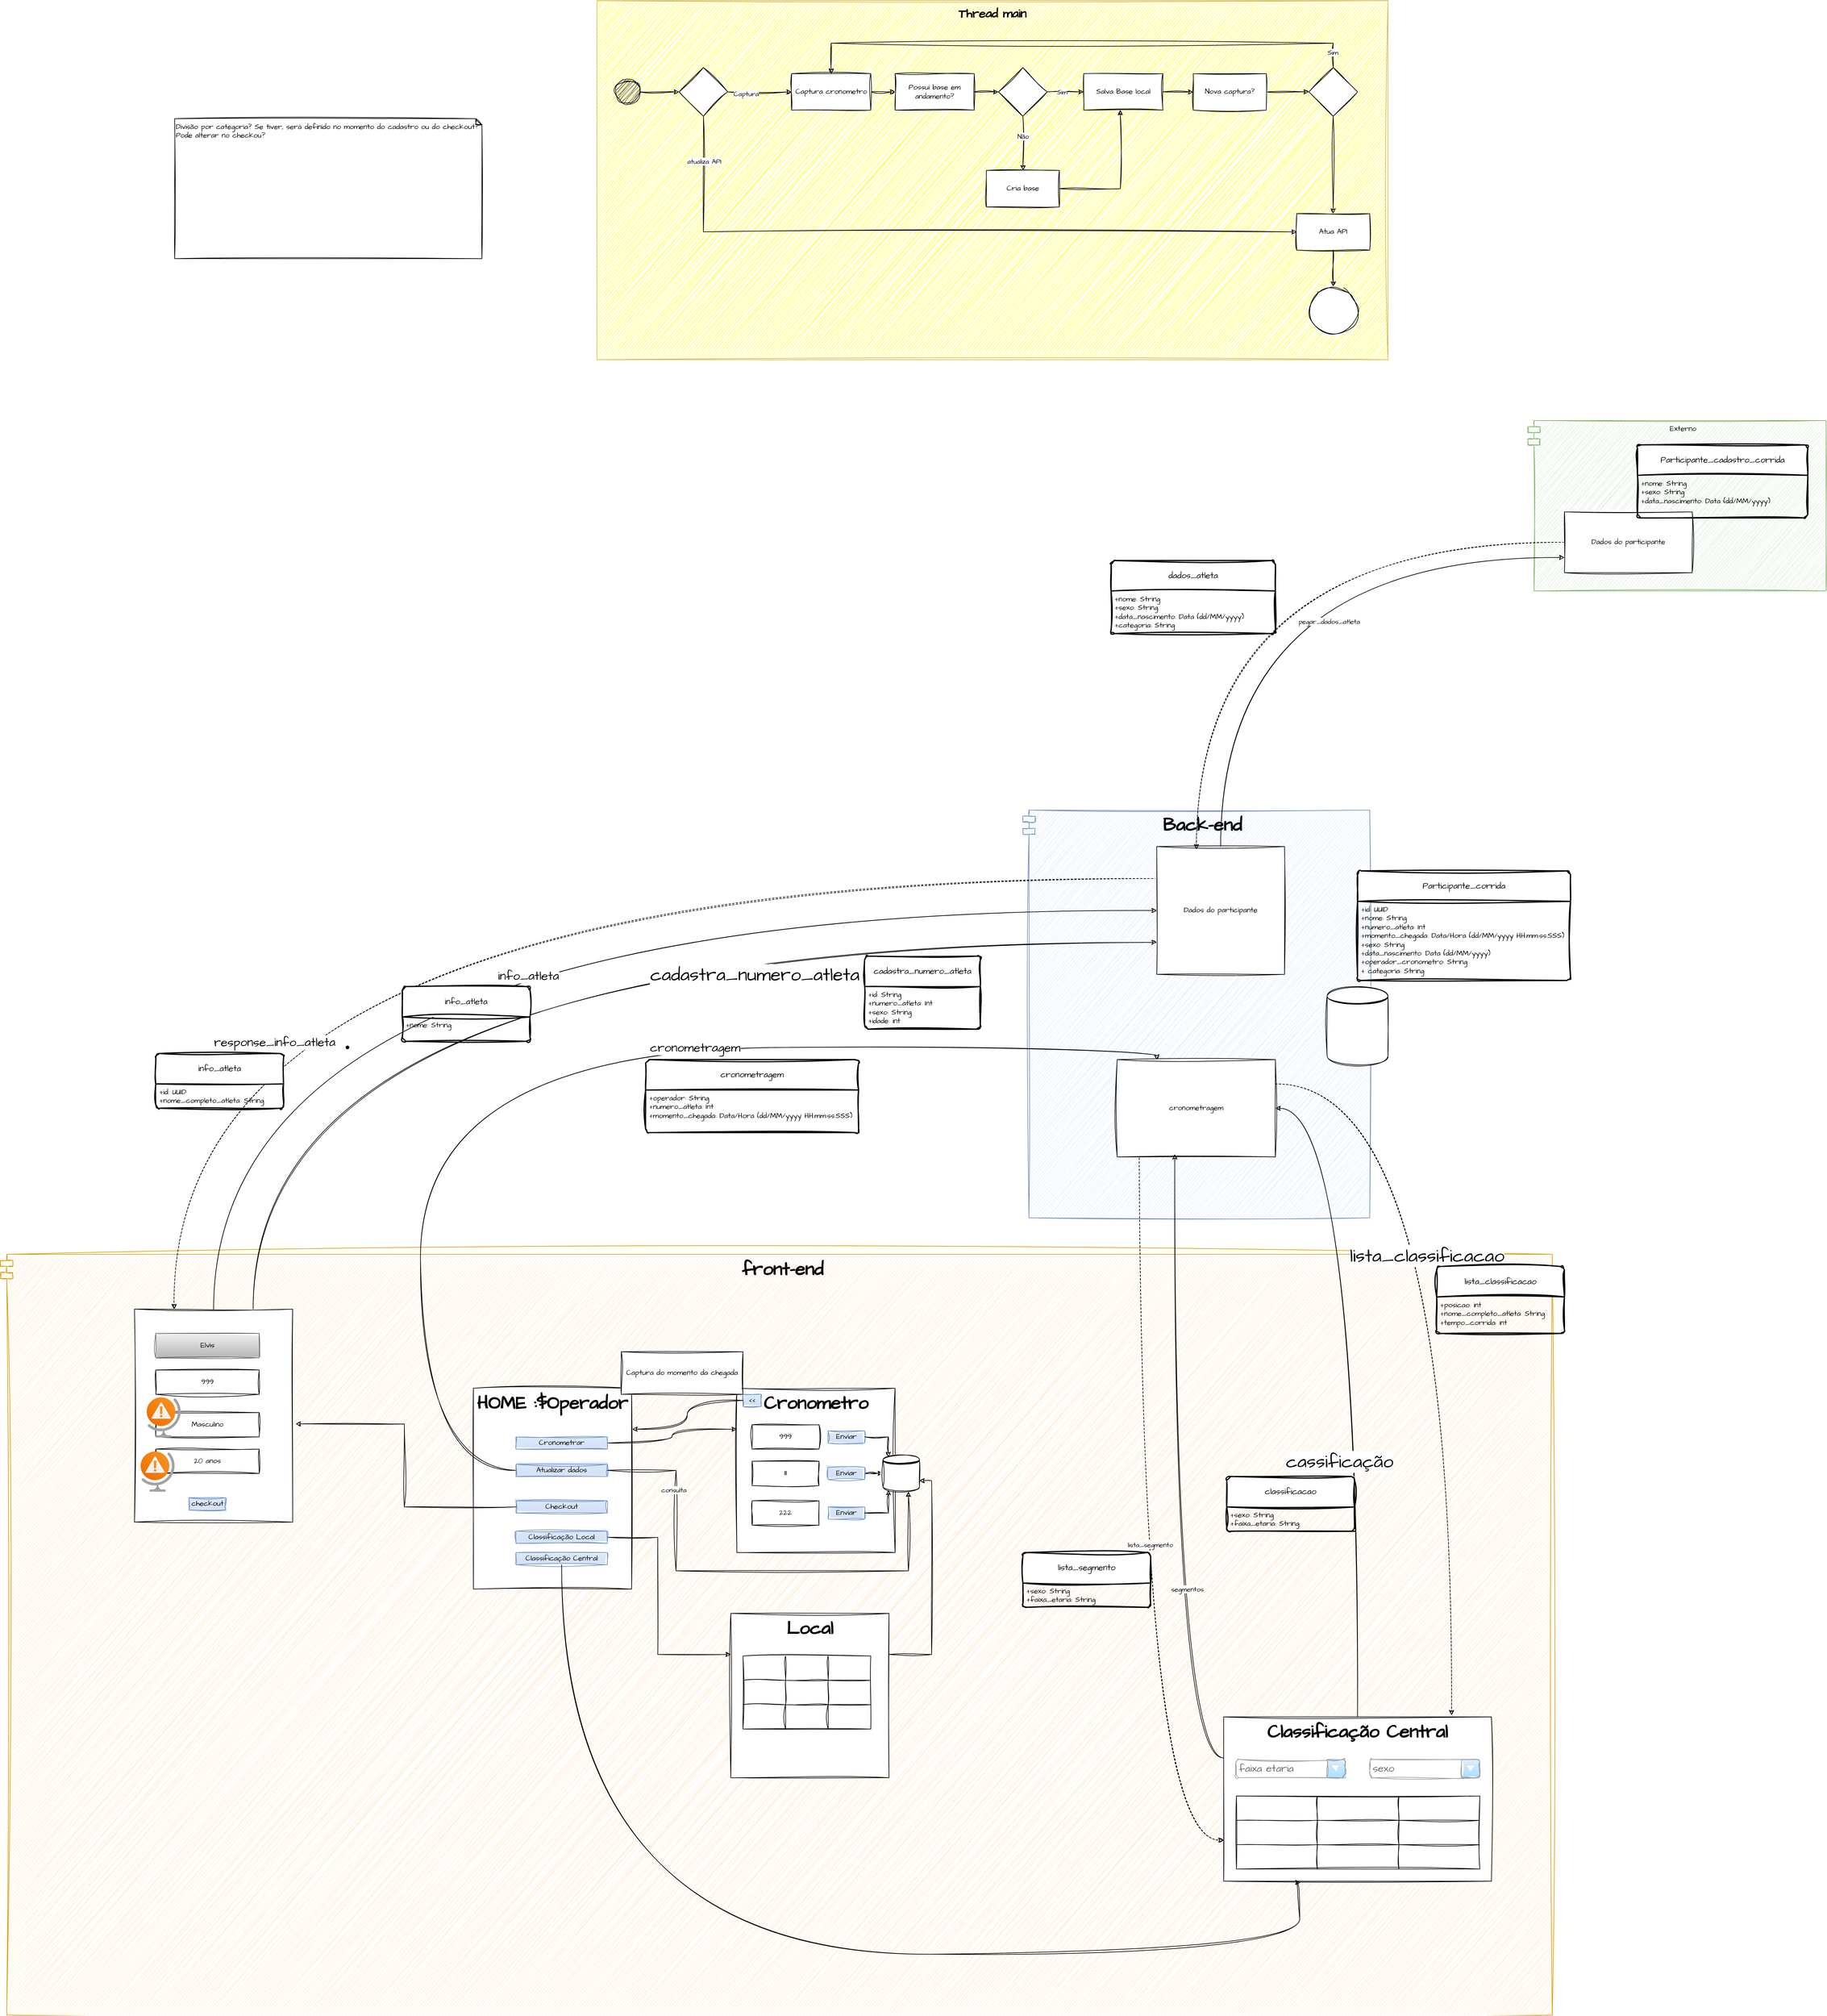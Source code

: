 <mxfile version="24.7.17">
  <diagram name="Página-1" id="BL0xOnV62cKg-j_XJ3VI">
    <mxGraphModel dx="2911" dy="2850" grid="1" gridSize="10" guides="1" tooltips="1" connect="1" arrows="1" fold="1" page="1" pageScale="1" pageWidth="827" pageHeight="1169" math="0" shadow="0">
      <root>
        <mxCell id="0" />
        <mxCell id="1" parent="0" />
        <mxCell id="qzLaiODZb_8Jzp_DnvtQ-257" value="front-end" style="shape=module;align=left;spacingLeft=20;align=center;verticalAlign=top;whiteSpace=wrap;html=1;sketch=1;hachureGap=4;jiggle=2;curveFitting=1;fontFamily=Architects Daughter;fontSource=https%3A%2F%2Ffonts.googleapis.com%2Fcss%3Ffamily%3DArchitects%2BDaughter;fontSize=30;fontStyle=1;fillColor=#ffe6cc;strokeColor=#d79b00;" parent="1" vertex="1">
          <mxGeometry x="-1190" y="130" width="2550" height="1250" as="geometry" />
        </mxCell>
        <mxCell id="qzLaiODZb_8Jzp_DnvtQ-256" value="Back-end" style="shape=module;align=left;spacingLeft=20;align=center;verticalAlign=top;whiteSpace=wrap;html=1;sketch=1;hachureGap=4;jiggle=2;curveFitting=1;fontFamily=Architects Daughter;fontSource=https%3A%2F%2Ffonts.googleapis.com%2Fcss%3Ffamily%3DArchitects%2BDaughter;fontSize=30;fontStyle=1;fillColor=#dae8fc;strokeColor=#6c8ebf;" parent="1" vertex="1">
          <mxGeometry x="490" y="-600" width="570" height="670" as="geometry" />
        </mxCell>
        <mxCell id="qzLaiODZb_8Jzp_DnvtQ-18" value="Externo" style="shape=module;align=left;spacingLeft=20;align=center;verticalAlign=top;whiteSpace=wrap;html=1;sketch=1;hachureGap=4;jiggle=2;curveFitting=1;fontFamily=Architects Daughter;fontSource=https%3A%2F%2Ffonts.googleapis.com%2Fcss%3Ffamily%3DArchitects%2BDaughter;fillColor=#d5e8d4;strokeColor=#82b366;" parent="1" vertex="1">
          <mxGeometry x="1320" y="-1240" width="490" height="280" as="geometry" />
        </mxCell>
        <mxCell id="qzLaiODZb_8Jzp_DnvtQ-14" style="edgeStyle=orthogonalEdgeStyle;rounded=0;sketch=1;hachureGap=4;jiggle=2;curveFitting=1;orthogonalLoop=1;jettySize=auto;html=1;entryX=0;entryY=0.75;entryDx=0;entryDy=0;fontFamily=Architects Daughter;fontSource=https%3A%2F%2Ffonts.googleapis.com%2Fcss%3Ffamily%3DArchitects%2BDaughter;curved=1;exitX=0.5;exitY=0;exitDx=0;exitDy=0;" parent="1" source="qzLaiODZb_8Jzp_DnvtQ-3" target="qzLaiODZb_8Jzp_DnvtQ-11" edge="1">
          <mxGeometry relative="1" as="geometry" />
        </mxCell>
        <mxCell id="qzLaiODZb_8Jzp_DnvtQ-15" value="pegar_dados_atleta" style="edgeLabel;html=1;align=center;verticalAlign=middle;resizable=0;points=[];sketch=1;hachureGap=4;jiggle=2;curveFitting=1;fontFamily=Architects Daughter;fontSource=https%3A%2F%2Ffonts.googleapis.com%2Fcss%3Ffamily%3DArchitects%2BDaughter;" parent="qzLaiODZb_8Jzp_DnvtQ-14" vertex="1" connectable="0">
          <mxGeometry x="0.109" y="-40" relative="1" as="geometry">
            <mxPoint x="76" y="65" as="offset" />
          </mxGeometry>
        </mxCell>
        <mxCell id="qzLaiODZb_8Jzp_DnvtQ-270" style="edgeStyle=orthogonalEdgeStyle;rounded=0;sketch=1;hachureGap=4;jiggle=2;curveFitting=1;orthogonalLoop=1;jettySize=auto;html=1;entryX=0.25;entryY=0;entryDx=0;entryDy=0;fontFamily=Architects Daughter;fontSource=https%3A%2F%2Ffonts.googleapis.com%2Fcss%3Ffamily%3DArchitects%2BDaughter;exitX=0;exitY=0.25;exitDx=0;exitDy=0;curved=1;dashed=1;" parent="1" source="qzLaiODZb_8Jzp_DnvtQ-3" target="qzLaiODZb_8Jzp_DnvtQ-61" edge="1">
          <mxGeometry relative="1" as="geometry" />
        </mxCell>
        <mxCell id="gHnK7nBpbDqGO755AyEp-1" value="&lt;font style=&quot;font-size: 20px;&quot;&gt;response_info_atleta&lt;/font&gt;" style="edgeLabel;html=1;align=center;verticalAlign=middle;resizable=0;points=[];sketch=1;hachureGap=4;jiggle=2;curveFitting=1;fontFamily=Architects Daughter;fontSource=https%3A%2F%2Ffonts.googleapis.com%2Fcss%3Ffamily%3DArchitects%2BDaughter;" vertex="1" connectable="0" parent="qzLaiODZb_8Jzp_DnvtQ-270">
          <mxGeometry x="-0.155" y="93" relative="1" as="geometry">
            <mxPoint x="-469" y="175" as="offset" />
          </mxGeometry>
        </mxCell>
        <mxCell id="qzLaiODZb_8Jzp_DnvtQ-3" value="Dados do participante" style="rounded=0;whiteSpace=wrap;html=1;sketch=1;hachureGap=4;jiggle=2;curveFitting=1;fontFamily=Architects Daughter;fontSource=https%3A%2F%2Ffonts.googleapis.com%2Fcss%3Ffamily%3DArchitects%2BDaughter;" parent="1" vertex="1">
          <mxGeometry x="710" y="-540" width="210" height="210" as="geometry" />
        </mxCell>
        <mxCell id="qzLaiODZb_8Jzp_DnvtQ-269" style="edgeStyle=orthogonalEdgeStyle;rounded=0;sketch=1;hachureGap=4;jiggle=2;curveFitting=1;orthogonalLoop=1;jettySize=auto;html=1;fontFamily=Architects Daughter;fontSource=https%3A%2F%2Ffonts.googleapis.com%2Fcss%3Ffamily%3DArchitects%2BDaughter;curved=1;dashed=1;entryX=0.31;entryY=0.022;entryDx=0;entryDy=0;entryPerimeter=0;" parent="1" source="qzLaiODZb_8Jzp_DnvtQ-11" target="qzLaiODZb_8Jzp_DnvtQ-3" edge="1">
          <mxGeometry relative="1" as="geometry" />
        </mxCell>
        <mxCell id="qzLaiODZb_8Jzp_DnvtQ-11" value="Dados do participante" style="rounded=0;whiteSpace=wrap;html=1;sketch=1;hachureGap=4;jiggle=2;curveFitting=1;fontFamily=Architects Daughter;fontSource=https%3A%2F%2Ffonts.googleapis.com%2Fcss%3Ffamily%3DArchitects%2BDaughter;" parent="1" vertex="1">
          <mxGeometry x="1380" y="-1090" width="210" height="100" as="geometry" />
        </mxCell>
        <mxCell id="qzLaiODZb_8Jzp_DnvtQ-12" value="" style="shape=datastore;whiteSpace=wrap;html=1;sketch=1;hachureGap=4;jiggle=2;curveFitting=1;fontFamily=Architects Daughter;fontSource=https%3A%2F%2Ffonts.googleapis.com%2Fcss%3Ffamily%3DArchitects%2BDaughter;" parent="1" vertex="1">
          <mxGeometry x="990" y="-310" width="100" height="130" as="geometry" />
        </mxCell>
        <mxCell id="qzLaiODZb_8Jzp_DnvtQ-9" value="Participante_cadastro_corrida" style="swimlane;childLayout=stackLayout;horizontal=1;startSize=50;horizontalStack=0;rounded=1;fontSize=14;fontStyle=0;strokeWidth=2;resizeParent=0;resizeLast=1;shadow=0;dashed=0;align=center;arcSize=4;whiteSpace=wrap;html=1;sketch=1;hachureGap=4;jiggle=2;curveFitting=1;fontFamily=Architects Daughter;fontSource=https%3A%2F%2Ffonts.googleapis.com%2Fcss%3Ffamily%3DArchitects%2BDaughter;" parent="1" vertex="1">
          <mxGeometry x="1500" y="-1200" width="280" height="120" as="geometry" />
        </mxCell>
        <mxCell id="qzLaiODZb_8Jzp_DnvtQ-10" value="+nome: String&lt;br&gt;&lt;div&gt;+sexo: String&lt;/div&gt;&lt;div&gt;+data_nascimento: Data (dd/MM/yyyy)&lt;/div&gt;" style="align=left;strokeColor=none;fillColor=none;spacingLeft=4;fontSize=12;verticalAlign=top;resizable=0;rotatable=0;part=1;html=1;sketch=1;hachureGap=4;jiggle=2;curveFitting=1;fontFamily=Architects Daughter;fontSource=https%3A%2F%2Ffonts.googleapis.com%2Fcss%3Ffamily%3DArchitects%2BDaughter;" parent="qzLaiODZb_8Jzp_DnvtQ-9" vertex="1">
          <mxGeometry y="50" width="280" height="70" as="geometry" />
        </mxCell>
        <mxCell id="qzLaiODZb_8Jzp_DnvtQ-16" value="Participante_corrida" style="swimlane;childLayout=stackLayout;horizontal=1;startSize=50;horizontalStack=0;rounded=1;fontSize=14;fontStyle=0;strokeWidth=2;resizeParent=0;resizeLast=1;shadow=0;dashed=0;align=center;arcSize=4;whiteSpace=wrap;html=1;sketch=1;hachureGap=4;jiggle=2;curveFitting=1;fontFamily=Architects Daughter;fontSource=https%3A%2F%2Ffonts.googleapis.com%2Fcss%3Ffamily%3DArchitects%2BDaughter;" parent="1" vertex="1">
          <mxGeometry x="1040" y="-500" width="350" height="180" as="geometry" />
        </mxCell>
        <mxCell id="qzLaiODZb_8Jzp_DnvtQ-17" value="+id: UUID&lt;div&gt;+nome: String&lt;br&gt;+numero_atleta: Int&lt;br&gt;+momento_chegada: Data/Hora (dd/MM/yyyy HH:mm:ss:SSS)&lt;div&gt;+sexo: String&lt;/div&gt;&lt;div&gt;+data_nascimento: Data (dd/MM/yyyy)&lt;/div&gt;&lt;/div&gt;&lt;div&gt;+operador_cronometro: String&lt;/div&gt;&lt;div&gt;+ categoria: String&lt;/div&gt;" style="align=left;strokeColor=none;fillColor=none;spacingLeft=4;fontSize=12;verticalAlign=top;resizable=0;rotatable=0;part=1;html=1;sketch=1;hachureGap=4;jiggle=2;curveFitting=1;fontFamily=Architects Daughter;fontSource=https%3A%2F%2Ffonts.googleapis.com%2Fcss%3Ffamily%3DArchitects%2BDaughter;" parent="qzLaiODZb_8Jzp_DnvtQ-16" vertex="1">
          <mxGeometry y="50" width="350" height="130" as="geometry" />
        </mxCell>
        <mxCell id="qzLaiODZb_8Jzp_DnvtQ-20" value="Cronometro" style="rounded=0;whiteSpace=wrap;html=1;sketch=1;hachureGap=4;jiggle=2;curveFitting=1;fontFamily=Architects Daughter;fontSource=https%3A%2F%2Ffonts.googleapis.com%2Fcss%3Ffamily%3DArchitects%2BDaughter;verticalAlign=top;fontSize=30;fontStyle=1" parent="1" vertex="1">
          <mxGeometry x="20" y="350" width="260" height="270" as="geometry" />
        </mxCell>
        <mxCell id="qzLaiODZb_8Jzp_DnvtQ-21" value="999" style="rounded=0;whiteSpace=wrap;html=1;sketch=1;hachureGap=4;jiggle=2;curveFitting=1;fontFamily=Architects Daughter;fontSource=https%3A%2F%2Ffonts.googleapis.com%2Fcss%3Ffamily%3DArchitects%2BDaughter;" parent="1" vertex="1">
          <mxGeometry x="45" y="410" width="110" height="40" as="geometry" />
        </mxCell>
        <mxCell id="qzLaiODZb_8Jzp_DnvtQ-22" value="Enviar" style="rounded=0;whiteSpace=wrap;html=1;sketch=1;hachureGap=4;jiggle=2;curveFitting=1;fontFamily=Architects Daughter;fontSource=https%3A%2F%2Ffonts.googleapis.com%2Fcss%3Ffamily%3DArchitects%2BDaughter;fillColor=#dae8fc;strokeColor=#6c8ebf;gradientColor=#D4E1F5;" parent="1" vertex="1">
          <mxGeometry x="170" y="420" width="60" height="20" as="geometry" />
        </mxCell>
        <mxCell id="qzLaiODZb_8Jzp_DnvtQ-23" value="111" style="rounded=0;whiteSpace=wrap;html=1;sketch=1;hachureGap=4;jiggle=2;curveFitting=1;fontFamily=Architects Daughter;fontSource=https%3A%2F%2Ffonts.googleapis.com%2Fcss%3Ffamily%3DArchitects%2BDaughter;" parent="1" vertex="1">
          <mxGeometry x="45" y="470" width="110" height="40" as="geometry" />
        </mxCell>
        <mxCell id="qzLaiODZb_8Jzp_DnvtQ-227" style="edgeStyle=orthogonalEdgeStyle;rounded=0;sketch=1;hachureGap=4;jiggle=2;curveFitting=1;orthogonalLoop=1;jettySize=auto;html=1;fontFamily=Architects Daughter;fontSource=https%3A%2F%2Ffonts.googleapis.com%2Fcss%3Ffamily%3DArchitects%2BDaughter;" parent="1" source="qzLaiODZb_8Jzp_DnvtQ-24" target="qzLaiODZb_8Jzp_DnvtQ-225" edge="1">
          <mxGeometry relative="1" as="geometry" />
        </mxCell>
        <mxCell id="qzLaiODZb_8Jzp_DnvtQ-24" value="Enviar" style="rounded=0;whiteSpace=wrap;html=1;sketch=1;hachureGap=4;jiggle=2;curveFitting=1;fontFamily=Architects Daughter;fontSource=https%3A%2F%2Ffonts.googleapis.com%2Fcss%3Ffamily%3DArchitects%2BDaughter;fillColor=#dae8fc;strokeColor=#6c8ebf;gradientColor=#D4E1F5;" parent="1" vertex="1">
          <mxGeometry x="170" y="480" width="60" height="20" as="geometry" />
        </mxCell>
        <mxCell id="qzLaiODZb_8Jzp_DnvtQ-25" value="222" style="rounded=0;whiteSpace=wrap;html=1;sketch=1;hachureGap=4;jiggle=2;curveFitting=1;fontFamily=Architects Daughter;fontSource=https%3A%2F%2Ffonts.googleapis.com%2Fcss%3Ffamily%3DArchitects%2BDaughter;" parent="1" vertex="1">
          <mxGeometry x="45" y="535" width="110" height="40" as="geometry" />
        </mxCell>
        <mxCell id="qzLaiODZb_8Jzp_DnvtQ-26" value="Enviar" style="rounded=0;whiteSpace=wrap;html=1;sketch=1;hachureGap=4;jiggle=2;curveFitting=1;fontFamily=Architects Daughter;fontSource=https%3A%2F%2Ffonts.googleapis.com%2Fcss%3Ffamily%3DArchitects%2BDaughter;fillColor=#dae8fc;strokeColor=#6c8ebf;gradientColor=#D4E1F5;" parent="1" vertex="1">
          <mxGeometry x="170" y="545" width="60" height="20" as="geometry" />
        </mxCell>
        <mxCell id="gHnK7nBpbDqGO755AyEp-9" style="edgeStyle=orthogonalEdgeStyle;rounded=0;sketch=1;hachureGap=4;jiggle=2;curveFitting=1;orthogonalLoop=1;jettySize=auto;html=1;entryX=0;entryY=0.75;entryDx=0;entryDy=0;fontFamily=Architects Daughter;fontSource=https%3A%2F%2Ffonts.googleapis.com%2Fcss%3Ffamily%3DArchitects%2BDaughter;exitX=0.139;exitY=0.972;exitDx=0;exitDy=0;exitPerimeter=0;curved=1;dashed=1;" edge="1" parent="1" source="qzLaiODZb_8Jzp_DnvtQ-29" target="qzLaiODZb_8Jzp_DnvtQ-38">
          <mxGeometry relative="1" as="geometry" />
        </mxCell>
        <mxCell id="gHnK7nBpbDqGO755AyEp-12" value="lista_segmento" style="edgeLabel;html=1;align=center;verticalAlign=middle;resizable=0;points=[];sketch=1;hachureGap=4;jiggle=2;curveFitting=1;fontFamily=Architects Daughter;fontSource=https%3A%2F%2Ffonts.googleapis.com%2Fcss%3Ffamily%3DArchitects%2BDaughter;" vertex="1" connectable="0" parent="gHnK7nBpbDqGO755AyEp-9">
          <mxGeometry x="0.013" y="18" relative="1" as="geometry">
            <mxPoint as="offset" />
          </mxGeometry>
        </mxCell>
        <mxCell id="qzLaiODZb_8Jzp_DnvtQ-29" value="cronometragem" style="rounded=0;whiteSpace=wrap;html=1;sketch=1;hachureGap=4;jiggle=2;curveFitting=1;fontFamily=Architects Daughter;fontSource=https%3A%2F%2Ffonts.googleapis.com%2Fcss%3Ffamily%3DArchitects%2BDaughter;" parent="1" vertex="1">
          <mxGeometry x="645" y="-190" width="260" height="160" as="geometry" />
        </mxCell>
        <mxCell id="qzLaiODZb_8Jzp_DnvtQ-52" style="edgeStyle=orthogonalEdgeStyle;rounded=0;sketch=1;hachureGap=4;jiggle=2;curveFitting=1;orthogonalLoop=1;jettySize=auto;html=1;entryX=1;entryY=0.5;entryDx=0;entryDy=0;fontFamily=Architects Daughter;fontSource=https%3A%2F%2Ffonts.googleapis.com%2Fcss%3Ffamily%3DArchitects%2BDaughter;curved=1;exitX=0.5;exitY=0;exitDx=0;exitDy=0;" parent="1" source="qzLaiODZb_8Jzp_DnvtQ-38" target="qzLaiODZb_8Jzp_DnvtQ-29" edge="1">
          <mxGeometry relative="1" as="geometry" />
        </mxCell>
        <mxCell id="qzLaiODZb_8Jzp_DnvtQ-54" value="&lt;font style=&quot;font-size: 30px;&quot;&gt;cassificação&lt;/font&gt;" style="edgeLabel;html=1;align=center;verticalAlign=middle;resizable=0;points=[];sketch=1;hachureGap=4;jiggle=2;curveFitting=1;fontFamily=Architects Daughter;fontSource=https%3A%2F%2Ffonts.googleapis.com%2Fcss%3Ffamily%3DArchitects%2BDaughter;" parent="qzLaiODZb_8Jzp_DnvtQ-52" vertex="1" connectable="0">
          <mxGeometry x="0.249" y="14" relative="1" as="geometry">
            <mxPoint x="-16" y="289" as="offset" />
          </mxGeometry>
        </mxCell>
        <mxCell id="qzLaiODZb_8Jzp_DnvtQ-38" value="Classificação Central" style="rounded=0;whiteSpace=wrap;html=1;sketch=1;hachureGap=4;jiggle=2;curveFitting=1;fontFamily=Architects Daughter;fontSource=https%3A%2F%2Ffonts.googleapis.com%2Fcss%3Ffamily%3DArchitects%2BDaughter;verticalAlign=top;fontSize=30;fontStyle=1" parent="1" vertex="1">
          <mxGeometry x="820" y="890" width="440" height="270" as="geometry" />
        </mxCell>
        <mxCell id="qzLaiODZb_8Jzp_DnvtQ-39" value="" style="shape=table;startSize=0;container=1;collapsible=0;childLayout=tableLayout;fontSize=16;sketch=1;hachureGap=4;jiggle=2;curveFitting=1;fontFamily=Architects Daughter;fontSource=https%3A%2F%2Ffonts.googleapis.com%2Fcss%3Ffamily%3DArchitects%2BDaughter;" parent="1" vertex="1">
          <mxGeometry x="841" y="1020" width="400" height="120" as="geometry" />
        </mxCell>
        <mxCell id="qzLaiODZb_8Jzp_DnvtQ-40" value="" style="shape=tableRow;horizontal=0;startSize=0;swimlaneHead=0;swimlaneBody=0;strokeColor=inherit;top=0;left=0;bottom=0;right=0;collapsible=0;dropTarget=0;fillColor=none;points=[[0,0.5],[1,0.5]];portConstraint=eastwest;fontSize=16;sketch=1;hachureGap=4;jiggle=2;curveFitting=1;fontFamily=Architects Daughter;fontSource=https%3A%2F%2Ffonts.googleapis.com%2Fcss%3Ffamily%3DArchitects%2BDaughter;" parent="qzLaiODZb_8Jzp_DnvtQ-39" vertex="1">
          <mxGeometry width="400" height="40" as="geometry" />
        </mxCell>
        <mxCell id="qzLaiODZb_8Jzp_DnvtQ-41" value="" style="shape=partialRectangle;html=1;whiteSpace=wrap;connectable=0;strokeColor=inherit;overflow=hidden;fillColor=none;top=0;left=0;bottom=0;right=0;pointerEvents=1;fontSize=16;sketch=1;hachureGap=4;jiggle=2;curveFitting=1;fontFamily=Architects Daughter;fontSource=https%3A%2F%2Ffonts.googleapis.com%2Fcss%3Ffamily%3DArchitects%2BDaughter;" parent="qzLaiODZb_8Jzp_DnvtQ-40" vertex="1">
          <mxGeometry width="133" height="40" as="geometry">
            <mxRectangle width="133" height="40" as="alternateBounds" />
          </mxGeometry>
        </mxCell>
        <mxCell id="qzLaiODZb_8Jzp_DnvtQ-42" value="" style="shape=partialRectangle;html=1;whiteSpace=wrap;connectable=0;strokeColor=inherit;overflow=hidden;fillColor=none;top=0;left=0;bottom=0;right=0;pointerEvents=1;fontSize=16;sketch=1;hachureGap=4;jiggle=2;curveFitting=1;fontFamily=Architects Daughter;fontSource=https%3A%2F%2Ffonts.googleapis.com%2Fcss%3Ffamily%3DArchitects%2BDaughter;" parent="qzLaiODZb_8Jzp_DnvtQ-40" vertex="1">
          <mxGeometry x="133" width="134" height="40" as="geometry">
            <mxRectangle width="134" height="40" as="alternateBounds" />
          </mxGeometry>
        </mxCell>
        <mxCell id="qzLaiODZb_8Jzp_DnvtQ-43" value="" style="shape=partialRectangle;html=1;whiteSpace=wrap;connectable=0;strokeColor=inherit;overflow=hidden;fillColor=none;top=0;left=0;bottom=0;right=0;pointerEvents=1;fontSize=16;sketch=1;hachureGap=4;jiggle=2;curveFitting=1;fontFamily=Architects Daughter;fontSource=https%3A%2F%2Ffonts.googleapis.com%2Fcss%3Ffamily%3DArchitects%2BDaughter;" parent="qzLaiODZb_8Jzp_DnvtQ-40" vertex="1">
          <mxGeometry x="267" width="133" height="40" as="geometry">
            <mxRectangle width="133" height="40" as="alternateBounds" />
          </mxGeometry>
        </mxCell>
        <mxCell id="qzLaiODZb_8Jzp_DnvtQ-44" value="" style="shape=tableRow;horizontal=0;startSize=0;swimlaneHead=0;swimlaneBody=0;strokeColor=inherit;top=0;left=0;bottom=0;right=0;collapsible=0;dropTarget=0;fillColor=none;points=[[0,0.5],[1,0.5]];portConstraint=eastwest;fontSize=16;sketch=1;hachureGap=4;jiggle=2;curveFitting=1;fontFamily=Architects Daughter;fontSource=https%3A%2F%2Ffonts.googleapis.com%2Fcss%3Ffamily%3DArchitects%2BDaughter;" parent="qzLaiODZb_8Jzp_DnvtQ-39" vertex="1">
          <mxGeometry y="40" width="400" height="40" as="geometry" />
        </mxCell>
        <mxCell id="qzLaiODZb_8Jzp_DnvtQ-45" value="" style="shape=partialRectangle;html=1;whiteSpace=wrap;connectable=0;strokeColor=inherit;overflow=hidden;fillColor=none;top=0;left=0;bottom=0;right=0;pointerEvents=1;fontSize=16;sketch=1;hachureGap=4;jiggle=2;curveFitting=1;fontFamily=Architects Daughter;fontSource=https%3A%2F%2Ffonts.googleapis.com%2Fcss%3Ffamily%3DArchitects%2BDaughter;" parent="qzLaiODZb_8Jzp_DnvtQ-44" vertex="1">
          <mxGeometry width="133" height="40" as="geometry">
            <mxRectangle width="133" height="40" as="alternateBounds" />
          </mxGeometry>
        </mxCell>
        <mxCell id="qzLaiODZb_8Jzp_DnvtQ-46" value="" style="shape=partialRectangle;html=1;whiteSpace=wrap;connectable=0;strokeColor=inherit;overflow=hidden;fillColor=none;top=0;left=0;bottom=0;right=0;pointerEvents=1;fontSize=16;sketch=1;hachureGap=4;jiggle=2;curveFitting=1;fontFamily=Architects Daughter;fontSource=https%3A%2F%2Ffonts.googleapis.com%2Fcss%3Ffamily%3DArchitects%2BDaughter;" parent="qzLaiODZb_8Jzp_DnvtQ-44" vertex="1">
          <mxGeometry x="133" width="134" height="40" as="geometry">
            <mxRectangle width="134" height="40" as="alternateBounds" />
          </mxGeometry>
        </mxCell>
        <mxCell id="qzLaiODZb_8Jzp_DnvtQ-47" value="" style="shape=partialRectangle;html=1;whiteSpace=wrap;connectable=0;strokeColor=inherit;overflow=hidden;fillColor=none;top=0;left=0;bottom=0;right=0;pointerEvents=1;fontSize=16;sketch=1;hachureGap=4;jiggle=2;curveFitting=1;fontFamily=Architects Daughter;fontSource=https%3A%2F%2Ffonts.googleapis.com%2Fcss%3Ffamily%3DArchitects%2BDaughter;" parent="qzLaiODZb_8Jzp_DnvtQ-44" vertex="1">
          <mxGeometry x="267" width="133" height="40" as="geometry">
            <mxRectangle width="133" height="40" as="alternateBounds" />
          </mxGeometry>
        </mxCell>
        <mxCell id="qzLaiODZb_8Jzp_DnvtQ-48" value="" style="shape=tableRow;horizontal=0;startSize=0;swimlaneHead=0;swimlaneBody=0;strokeColor=inherit;top=0;left=0;bottom=0;right=0;collapsible=0;dropTarget=0;fillColor=none;points=[[0,0.5],[1,0.5]];portConstraint=eastwest;fontSize=16;sketch=1;hachureGap=4;jiggle=2;curveFitting=1;fontFamily=Architects Daughter;fontSource=https%3A%2F%2Ffonts.googleapis.com%2Fcss%3Ffamily%3DArchitects%2BDaughter;" parent="qzLaiODZb_8Jzp_DnvtQ-39" vertex="1">
          <mxGeometry y="80" width="400" height="40" as="geometry" />
        </mxCell>
        <mxCell id="qzLaiODZb_8Jzp_DnvtQ-49" value="" style="shape=partialRectangle;html=1;whiteSpace=wrap;connectable=0;strokeColor=inherit;overflow=hidden;fillColor=none;top=0;left=0;bottom=0;right=0;pointerEvents=1;fontSize=16;sketch=1;hachureGap=4;jiggle=2;curveFitting=1;fontFamily=Architects Daughter;fontSource=https%3A%2F%2Ffonts.googleapis.com%2Fcss%3Ffamily%3DArchitects%2BDaughter;" parent="qzLaiODZb_8Jzp_DnvtQ-48" vertex="1">
          <mxGeometry width="133" height="40" as="geometry">
            <mxRectangle width="133" height="40" as="alternateBounds" />
          </mxGeometry>
        </mxCell>
        <mxCell id="qzLaiODZb_8Jzp_DnvtQ-50" value="" style="shape=partialRectangle;html=1;whiteSpace=wrap;connectable=0;strokeColor=inherit;overflow=hidden;fillColor=none;top=0;left=0;bottom=0;right=0;pointerEvents=1;fontSize=16;sketch=1;hachureGap=4;jiggle=2;curveFitting=1;fontFamily=Architects Daughter;fontSource=https%3A%2F%2Ffonts.googleapis.com%2Fcss%3Ffamily%3DArchitects%2BDaughter;" parent="qzLaiODZb_8Jzp_DnvtQ-48" vertex="1">
          <mxGeometry x="133" width="134" height="40" as="geometry">
            <mxRectangle width="134" height="40" as="alternateBounds" />
          </mxGeometry>
        </mxCell>
        <mxCell id="qzLaiODZb_8Jzp_DnvtQ-51" value="" style="shape=partialRectangle;html=1;whiteSpace=wrap;connectable=0;strokeColor=inherit;overflow=hidden;fillColor=none;top=0;left=0;bottom=0;right=0;pointerEvents=1;fontSize=16;sketch=1;hachureGap=4;jiggle=2;curveFitting=1;fontFamily=Architects Daughter;fontSource=https%3A%2F%2Ffonts.googleapis.com%2Fcss%3Ffamily%3DArchitects%2BDaughter;" parent="qzLaiODZb_8Jzp_DnvtQ-48" vertex="1">
          <mxGeometry x="267" width="133" height="40" as="geometry">
            <mxRectangle width="133" height="40" as="alternateBounds" />
          </mxGeometry>
        </mxCell>
        <mxCell id="qzLaiODZb_8Jzp_DnvtQ-58" style="edgeStyle=orthogonalEdgeStyle;rounded=0;sketch=1;hachureGap=4;jiggle=2;curveFitting=1;orthogonalLoop=1;jettySize=auto;html=1;entryX=0.851;entryY=-0.01;entryDx=0;entryDy=0;entryPerimeter=0;fontFamily=Architects Daughter;fontSource=https%3A%2F%2Ffonts.googleapis.com%2Fcss%3Ffamily%3DArchitects%2BDaughter;exitX=1;exitY=0.25;exitDx=0;exitDy=0;dashed=1;curved=1;" parent="1" source="qzLaiODZb_8Jzp_DnvtQ-29" target="qzLaiODZb_8Jzp_DnvtQ-38" edge="1">
          <mxGeometry relative="1" as="geometry" />
        </mxCell>
        <mxCell id="qzLaiODZb_8Jzp_DnvtQ-59" value="&lt;font style=&quot;font-size: 30px;&quot;&gt;lista_classificacao&lt;/font&gt;" style="edgeLabel;html=1;align=center;verticalAlign=middle;resizable=0;points=[];sketch=1;hachureGap=4;jiggle=2;curveFitting=1;fontFamily=Architects Daughter;fontSource=https%3A%2F%2Ffonts.googleapis.com%2Fcss%3Ffamily%3DArchitects%2BDaughter;" parent="qzLaiODZb_8Jzp_DnvtQ-58" vertex="1" connectable="0">
          <mxGeometry x="-0.257" y="-14" relative="1" as="geometry">
            <mxPoint x="-27" y="78" as="offset" />
          </mxGeometry>
        </mxCell>
        <mxCell id="qzLaiODZb_8Jzp_DnvtQ-70" style="edgeStyle=orthogonalEdgeStyle;rounded=0;sketch=1;hachureGap=4;jiggle=2;curveFitting=1;orthogonalLoop=1;jettySize=auto;html=1;entryX=0;entryY=0.75;entryDx=0;entryDy=0;fontFamily=Architects Daughter;fontSource=https%3A%2F%2Ffonts.googleapis.com%2Fcss%3Ffamily%3DArchitects%2BDaughter;curved=1;exitX=0.75;exitY=0;exitDx=0;exitDy=0;" parent="1" source="qzLaiODZb_8Jzp_DnvtQ-61" target="qzLaiODZb_8Jzp_DnvtQ-3" edge="1">
          <mxGeometry relative="1" as="geometry" />
        </mxCell>
        <mxCell id="qzLaiODZb_8Jzp_DnvtQ-71" value="&lt;font style=&quot;font-size: 30px;&quot;&gt;cadastra_numero_atleta&lt;/font&gt;" style="edgeLabel;html=1;align=center;verticalAlign=middle;resizable=0;points=[];sketch=1;hachureGap=4;jiggle=2;curveFitting=1;fontFamily=Architects Daughter;fontSource=https%3A%2F%2Ffonts.googleapis.com%2Fcss%3Ffamily%3DArchitects%2BDaughter;" parent="qzLaiODZb_8Jzp_DnvtQ-70" vertex="1" connectable="0">
          <mxGeometry x="0.36" y="16" relative="1" as="geometry">
            <mxPoint x="7" y="68" as="offset" />
          </mxGeometry>
        </mxCell>
        <mxCell id="qzLaiODZb_8Jzp_DnvtQ-61" value="" style="rounded=0;whiteSpace=wrap;html=1;sketch=1;hachureGap=4;jiggle=2;curveFitting=1;fontFamily=Architects Daughter;fontSource=https%3A%2F%2Ffonts.googleapis.com%2Fcss%3Ffamily%3DArchitects%2BDaughter;" parent="1" vertex="1">
          <mxGeometry x="-970" y="220" width="260" height="350" as="geometry" />
        </mxCell>
        <mxCell id="qzLaiODZb_8Jzp_DnvtQ-62" value="Elvis" style="rounded=0;whiteSpace=wrap;html=1;sketch=1;hachureGap=4;jiggle=2;curveFitting=1;fontFamily=Architects Daughter;fontSource=https%3A%2F%2Ffonts.googleapis.com%2Fcss%3Ffamily%3DArchitects%2BDaughter;fillColor=#f5f5f5;gradientColor=#b3b3b3;strokeColor=#666666;" parent="1" vertex="1">
          <mxGeometry x="-935" y="260" width="170" height="40" as="geometry" />
        </mxCell>
        <mxCell id="qzLaiODZb_8Jzp_DnvtQ-63" value="999" style="rounded=0;whiteSpace=wrap;html=1;sketch=1;hachureGap=4;jiggle=2;curveFitting=1;fontFamily=Architects Daughter;fontSource=https%3A%2F%2Ffonts.googleapis.com%2Fcss%3Ffamily%3DArchitects%2BDaughter;" parent="1" vertex="1">
          <mxGeometry x="-935" y="320" width="170" height="40" as="geometry" />
        </mxCell>
        <mxCell id="qzLaiODZb_8Jzp_DnvtQ-64" value="Masculino" style="rounded=0;whiteSpace=wrap;html=1;sketch=1;hachureGap=4;jiggle=2;curveFitting=1;fontFamily=Architects Daughter;fontSource=https%3A%2F%2Ffonts.googleapis.com%2Fcss%3Ffamily%3DArchitects%2BDaughter;" parent="1" vertex="1">
          <mxGeometry x="-935" y="390" width="170" height="40" as="geometry" />
        </mxCell>
        <mxCell id="qzLaiODZb_8Jzp_DnvtQ-65" value="20 anos" style="rounded=0;whiteSpace=wrap;html=1;sketch=1;hachureGap=4;jiggle=2;curveFitting=1;fontFamily=Architects Daughter;fontSource=https%3A%2F%2Ffonts.googleapis.com%2Fcss%3Ffamily%3DArchitects%2BDaughter;" parent="1" vertex="1">
          <mxGeometry x="-935" y="450" width="170" height="40" as="geometry" />
        </mxCell>
        <mxCell id="qzLaiODZb_8Jzp_DnvtQ-66" value="checkout" style="rounded=0;whiteSpace=wrap;html=1;sketch=1;hachureGap=4;jiggle=2;curveFitting=1;fontFamily=Architects Daughter;fontSource=https%3A%2F%2Ffonts.googleapis.com%2Fcss%3Ffamily%3DArchitects%2BDaughter;fillColor=#dae8fc;strokeColor=#6c8ebf;gradientColor=#D4E1F5;" parent="1" vertex="1">
          <mxGeometry x="-880" y="530" width="60" height="20" as="geometry" />
        </mxCell>
        <mxCell id="qzLaiODZb_8Jzp_DnvtQ-67" style="edgeStyle=orthogonalEdgeStyle;rounded=0;sketch=1;hachureGap=4;jiggle=2;curveFitting=1;orthogonalLoop=1;jettySize=auto;html=1;entryX=0;entryY=0.5;entryDx=0;entryDy=0;fontFamily=Architects Daughter;fontSource=https%3A%2F%2Ffonts.googleapis.com%2Fcss%3Ffamily%3DArchitects%2BDaughter;curved=1;exitX=0.5;exitY=0;exitDx=0;exitDy=0;" parent="1" source="qzLaiODZb_8Jzp_DnvtQ-61" target="qzLaiODZb_8Jzp_DnvtQ-3" edge="1">
          <mxGeometry relative="1" as="geometry" />
        </mxCell>
        <mxCell id="qzLaiODZb_8Jzp_DnvtQ-69" value="&lt;font style=&quot;font-size: 20px;&quot;&gt;info_atleta&lt;/font&gt;" style="edgeLabel;html=1;align=center;verticalAlign=middle;resizable=0;points=[];sketch=1;hachureGap=4;jiggle=2;curveFitting=1;fontFamily=Architects Daughter;fontSource=https%3A%2F%2Ffonts.googleapis.com%2Fcss%3Ffamily%3DArchitects%2BDaughter;" parent="qzLaiODZb_8Jzp_DnvtQ-67" vertex="1" connectable="0">
          <mxGeometry x="-0.143" y="12" relative="1" as="geometry">
            <mxPoint x="227" y="119" as="offset" />
          </mxGeometry>
        </mxCell>
        <mxCell id="qzLaiODZb_8Jzp_DnvtQ-156" value="&lt;b&gt;&lt;font style=&quot;font-size: 20px;&quot;&gt;Thread main&lt;/font&gt;&lt;/b&gt;" style="outlineConnect=0;html=1;whiteSpace=wrap;fontSize=12;fontStyle=0;strokeColor=#d6b656;fillColor=#FFFF00;verticalAlign=top;align=center;dashed=0;spacingTop=3;sketch=1;hachureGap=4;jiggle=2;curveFitting=1;fontFamily=Architects Daughter;fontSource=https%3A%2F%2Ffonts.googleapis.com%2Fcss%3Ffamily%3DArchitects%2BDaughter;" parent="1" vertex="1">
          <mxGeometry x="-210" y="-1930" width="1300" height="590" as="geometry" />
        </mxCell>
        <mxCell id="qzLaiODZb_8Jzp_DnvtQ-157" value="" style="edgeStyle=orthogonalEdgeStyle;rounded=0;sketch=1;hachureGap=4;jiggle=2;curveFitting=1;orthogonalLoop=1;jettySize=auto;html=1;fontFamily=Architects Daughter;fontSource=https%3A%2F%2Ffonts.googleapis.com%2Fcss%3Ffamily%3DArchitects%2BDaughter;" parent="1" source="qzLaiODZb_8Jzp_DnvtQ-158" target="qzLaiODZb_8Jzp_DnvtQ-163" edge="1">
          <mxGeometry relative="1" as="geometry" />
        </mxCell>
        <mxCell id="qzLaiODZb_8Jzp_DnvtQ-158" value="Captura cronometro" style="rounded=0;whiteSpace=wrap;html=1;sketch=1;hachureGap=4;jiggle=2;curveFitting=1;fontFamily=Architects Daughter;fontSource=https%3A%2F%2Ffonts.googleapis.com%2Fcss%3Ffamily%3DArchitects%2BDaughter;" parent="1" vertex="1">
          <mxGeometry x="110" y="-1810" width="130" height="60" as="geometry" />
        </mxCell>
        <mxCell id="qzLaiODZb_8Jzp_DnvtQ-162" value="" style="edgeStyle=orthogonalEdgeStyle;rounded=0;sketch=1;hachureGap=4;jiggle=2;curveFitting=1;orthogonalLoop=1;jettySize=auto;html=1;fontFamily=Architects Daughter;fontSource=https%3A%2F%2Ffonts.googleapis.com%2Fcss%3Ffamily%3DArchitects%2BDaughter;" parent="1" source="qzLaiODZb_8Jzp_DnvtQ-163" target="qzLaiODZb_8Jzp_DnvtQ-168" edge="1">
          <mxGeometry relative="1" as="geometry" />
        </mxCell>
        <mxCell id="qzLaiODZb_8Jzp_DnvtQ-163" value="Possui base em andamento?" style="rounded=0;whiteSpace=wrap;html=1;sketch=1;hachureGap=4;jiggle=2;curveFitting=1;fontFamily=Architects Daughter;fontSource=https%3A%2F%2Ffonts.googleapis.com%2Fcss%3Ffamily%3DArchitects%2BDaughter;" parent="1" vertex="1">
          <mxGeometry x="280" y="-1810" width="130" height="60" as="geometry" />
        </mxCell>
        <mxCell id="qzLaiODZb_8Jzp_DnvtQ-164" value="" style="edgeStyle=orthogonalEdgeStyle;rounded=0;sketch=1;hachureGap=4;jiggle=2;curveFitting=1;orthogonalLoop=1;jettySize=auto;html=1;fontFamily=Architects Daughter;fontSource=https%3A%2F%2Ffonts.googleapis.com%2Fcss%3Ffamily%3DArchitects%2BDaughter;" parent="1" source="qzLaiODZb_8Jzp_DnvtQ-168" target="qzLaiODZb_8Jzp_DnvtQ-169" edge="1">
          <mxGeometry relative="1" as="geometry" />
        </mxCell>
        <mxCell id="qzLaiODZb_8Jzp_DnvtQ-165" value="Não" style="edgeLabel;html=1;align=center;verticalAlign=middle;resizable=0;points=[];sketch=1;hachureGap=4;jiggle=2;curveFitting=1;fontFamily=Architects Daughter;fontSource=https%3A%2F%2Ffonts.googleapis.com%2Fcss%3Ffamily%3DArchitects%2BDaughter;" parent="qzLaiODZb_8Jzp_DnvtQ-164" vertex="1" connectable="0">
          <mxGeometry x="-0.26" relative="1" as="geometry">
            <mxPoint as="offset" />
          </mxGeometry>
        </mxCell>
        <mxCell id="qzLaiODZb_8Jzp_DnvtQ-166" style="edgeStyle=orthogonalEdgeStyle;rounded=0;sketch=1;hachureGap=4;jiggle=2;curveFitting=1;orthogonalLoop=1;jettySize=auto;html=1;fontFamily=Architects Daughter;fontSource=https%3A%2F%2Ffonts.googleapis.com%2Fcss%3Ffamily%3DArchitects%2BDaughter;" parent="1" source="qzLaiODZb_8Jzp_DnvtQ-168" target="qzLaiODZb_8Jzp_DnvtQ-171" edge="1">
          <mxGeometry relative="1" as="geometry">
            <mxPoint x="860" y="-1780" as="targetPoint" />
          </mxGeometry>
        </mxCell>
        <mxCell id="qzLaiODZb_8Jzp_DnvtQ-167" value="Sim" style="edgeLabel;html=1;align=center;verticalAlign=middle;resizable=0;points=[];sketch=1;hachureGap=4;jiggle=2;curveFitting=1;fontFamily=Architects Daughter;fontSource=https%3A%2F%2Ffonts.googleapis.com%2Fcss%3Ffamily%3DArchitects%2BDaughter;" parent="qzLaiODZb_8Jzp_DnvtQ-166" vertex="1" connectable="0">
          <mxGeometry x="-0.204" relative="1" as="geometry">
            <mxPoint as="offset" />
          </mxGeometry>
        </mxCell>
        <mxCell id="qzLaiODZb_8Jzp_DnvtQ-168" value="" style="rhombus;whiteSpace=wrap;html=1;fontFamily=Architects Daughter;rounded=0;sketch=1;hachureGap=4;jiggle=2;curveFitting=1;fontSource=https%3A%2F%2Ffonts.googleapis.com%2Fcss%3Ffamily%3DArchitects%2BDaughter;" parent="1" vertex="1">
          <mxGeometry x="450" y="-1820" width="80" height="80" as="geometry" />
        </mxCell>
        <mxCell id="qzLaiODZb_8Jzp_DnvtQ-169" value="Cria base" style="whiteSpace=wrap;html=1;fontFamily=Architects Daughter;rounded=0;sketch=1;hachureGap=4;jiggle=2;curveFitting=1;fontSource=https%3A%2F%2Ffonts.googleapis.com%2Fcss%3Ffamily%3DArchitects%2BDaughter;" parent="1" vertex="1">
          <mxGeometry x="430" y="-1651" width="120" height="60" as="geometry" />
        </mxCell>
        <mxCell id="qzLaiODZb_8Jzp_DnvtQ-170" style="edgeStyle=orthogonalEdgeStyle;rounded=0;sketch=1;hachureGap=4;jiggle=2;curveFitting=1;orthogonalLoop=1;jettySize=auto;html=1;entryX=0.5;entryY=0;entryDx=0;entryDy=0;fontFamily=Architects Daughter;fontSource=https%3A%2F%2Ffonts.googleapis.com%2Fcss%3Ffamily%3DArchitects%2BDaughter;exitX=0.5;exitY=0;exitDx=0;exitDy=0;" parent="1" source="qzLaiODZb_8Jzp_DnvtQ-200" target="qzLaiODZb_8Jzp_DnvtQ-158" edge="1">
          <mxGeometry relative="1" as="geometry">
            <Array as="points">
              <mxPoint x="1000" y="-1860" />
              <mxPoint x="175" y="-1860" />
            </Array>
          </mxGeometry>
        </mxCell>
        <mxCell id="qzLaiODZb_8Jzp_DnvtQ-202" value="Sim" style="edgeLabel;html=1;align=center;verticalAlign=middle;resizable=0;points=[];sketch=1;hachureGap=4;jiggle=2;curveFitting=1;fontFamily=Architects Daughter;fontSource=https%3A%2F%2Ffonts.googleapis.com%2Fcss%3Ffamily%3DArchitects%2BDaughter;" parent="qzLaiODZb_8Jzp_DnvtQ-170" vertex="1" connectable="0">
          <mxGeometry x="-0.944" y="1" relative="1" as="geometry">
            <mxPoint as="offset" />
          </mxGeometry>
        </mxCell>
        <mxCell id="qzLaiODZb_8Jzp_DnvtQ-199" value="" style="edgeStyle=orthogonalEdgeStyle;rounded=0;sketch=1;hachureGap=4;jiggle=2;curveFitting=1;orthogonalLoop=1;jettySize=auto;html=1;fontFamily=Architects Daughter;fontSource=https%3A%2F%2Ffonts.googleapis.com%2Fcss%3Ffamily%3DArchitects%2BDaughter;" parent="1" source="qzLaiODZb_8Jzp_DnvtQ-171" target="qzLaiODZb_8Jzp_DnvtQ-198" edge="1">
          <mxGeometry relative="1" as="geometry" />
        </mxCell>
        <mxCell id="qzLaiODZb_8Jzp_DnvtQ-171" value="Salva Base local" style="rounded=0;whiteSpace=wrap;html=1;sketch=1;hachureGap=4;jiggle=2;curveFitting=1;fontFamily=Architects Daughter;fontSource=https%3A%2F%2Ffonts.googleapis.com%2Fcss%3Ffamily%3DArchitects%2BDaughter;" parent="1" vertex="1">
          <mxGeometry x="590" y="-1810" width="130" height="60" as="geometry" />
        </mxCell>
        <mxCell id="qzLaiODZb_8Jzp_DnvtQ-176" style="edgeStyle=orthogonalEdgeStyle;rounded=0;sketch=1;hachureGap=4;jiggle=2;curveFitting=1;orthogonalLoop=1;jettySize=auto;html=1;entryX=0.462;entryY=0.994;entryDx=0;entryDy=0;entryPerimeter=0;fontFamily=Architects Daughter;fontSource=https%3A%2F%2Ffonts.googleapis.com%2Fcss%3Ffamily%3DArchitects%2BDaughter;" parent="1" source="qzLaiODZb_8Jzp_DnvtQ-169" target="qzLaiODZb_8Jzp_DnvtQ-171" edge="1">
          <mxGeometry relative="1" as="geometry" />
        </mxCell>
        <mxCell id="qzLaiODZb_8Jzp_DnvtQ-177" style="edgeStyle=orthogonalEdgeStyle;rounded=0;sketch=1;hachureGap=4;jiggle=2;curveFitting=1;orthogonalLoop=1;jettySize=auto;html=1;entryX=0;entryY=0.5;entryDx=0;entryDy=0;fontFamily=Architects Daughter;fontSource=https%3A%2F%2Ffonts.googleapis.com%2Fcss%3Ffamily%3DArchitects%2BDaughter;" parent="1" source="qzLaiODZb_8Jzp_DnvtQ-179" target="qzLaiODZb_8Jzp_DnvtQ-207" edge="1">
          <mxGeometry relative="1" as="geometry" />
        </mxCell>
        <mxCell id="qzLaiODZb_8Jzp_DnvtQ-179" value="" style="ellipse;fillColor=strokeColor;html=1;sketch=1;hachureGap=4;jiggle=2;curveFitting=1;fontFamily=Architects Daughter;fontSource=https%3A%2F%2Ffonts.googleapis.com%2Fcss%3Ffamily%3DArchitects%2BDaughter;" parent="1" vertex="1">
          <mxGeometry x="-180" y="-1800" width="40" height="40" as="geometry" />
        </mxCell>
        <mxCell id="qzLaiODZb_8Jzp_DnvtQ-201" value="" style="edgeStyle=orthogonalEdgeStyle;rounded=0;sketch=1;hachureGap=4;jiggle=2;curveFitting=1;orthogonalLoop=1;jettySize=auto;html=1;fontFamily=Architects Daughter;fontSource=https%3A%2F%2Ffonts.googleapis.com%2Fcss%3Ffamily%3DArchitects%2BDaughter;" parent="1" source="qzLaiODZb_8Jzp_DnvtQ-198" target="qzLaiODZb_8Jzp_DnvtQ-200" edge="1">
          <mxGeometry relative="1" as="geometry" />
        </mxCell>
        <mxCell id="qzLaiODZb_8Jzp_DnvtQ-198" value="Nova captura?" style="whiteSpace=wrap;html=1;fontFamily=Architects Daughter;rounded=0;sketch=1;hachureGap=4;jiggle=2;curveFitting=1;fontSource=https%3A%2F%2Ffonts.googleapis.com%2Fcss%3Ffamily%3DArchitects%2BDaughter;" parent="1" vertex="1">
          <mxGeometry x="770" y="-1810" width="120" height="60" as="geometry" />
        </mxCell>
        <mxCell id="qzLaiODZb_8Jzp_DnvtQ-204" value="" style="edgeStyle=orthogonalEdgeStyle;rounded=0;sketch=1;hachureGap=4;jiggle=2;curveFitting=1;orthogonalLoop=1;jettySize=auto;html=1;fontFamily=Architects Daughter;fontSource=https%3A%2F%2Ffonts.googleapis.com%2Fcss%3Ffamily%3DArchitects%2BDaughter;" parent="1" source="qzLaiODZb_8Jzp_DnvtQ-200" target="qzLaiODZb_8Jzp_DnvtQ-203" edge="1">
          <mxGeometry relative="1" as="geometry" />
        </mxCell>
        <mxCell id="qzLaiODZb_8Jzp_DnvtQ-200" value="" style="rhombus;whiteSpace=wrap;html=1;fontFamily=Architects Daughter;rounded=0;sketch=1;hachureGap=4;jiggle=2;curveFitting=1;fontSource=https%3A%2F%2Ffonts.googleapis.com%2Fcss%3Ffamily%3DArchitects%2BDaughter;" parent="1" vertex="1">
          <mxGeometry x="960" y="-1820" width="80" height="80" as="geometry" />
        </mxCell>
        <mxCell id="qzLaiODZb_8Jzp_DnvtQ-206" value="" style="edgeStyle=orthogonalEdgeStyle;rounded=0;sketch=1;hachureGap=4;jiggle=2;curveFitting=1;orthogonalLoop=1;jettySize=auto;html=1;fontFamily=Architects Daughter;fontSource=https%3A%2F%2Ffonts.googleapis.com%2Fcss%3Ffamily%3DArchitects%2BDaughter;" parent="1" source="qzLaiODZb_8Jzp_DnvtQ-203" target="qzLaiODZb_8Jzp_DnvtQ-205" edge="1">
          <mxGeometry relative="1" as="geometry" />
        </mxCell>
        <mxCell id="qzLaiODZb_8Jzp_DnvtQ-203" value="Atua API" style="whiteSpace=wrap;html=1;fontFamily=Architects Daughter;rounded=0;sketch=1;hachureGap=4;jiggle=2;curveFitting=1;fontSource=https%3A%2F%2Ffonts.googleapis.com%2Fcss%3Ffamily%3DArchitects%2BDaughter;" parent="1" vertex="1">
          <mxGeometry x="940" y="-1580" width="120" height="60" as="geometry" />
        </mxCell>
        <mxCell id="qzLaiODZb_8Jzp_DnvtQ-205" value="" style="ellipse;whiteSpace=wrap;html=1;fontFamily=Architects Daughter;rounded=0;sketch=1;hachureGap=4;jiggle=2;curveFitting=1;fontSource=https%3A%2F%2Ffonts.googleapis.com%2Fcss%3Ffamily%3DArchitects%2BDaughter;" parent="1" vertex="1">
          <mxGeometry x="960" y="-1460" width="80" height="80" as="geometry" />
        </mxCell>
        <mxCell id="qzLaiODZb_8Jzp_DnvtQ-208" style="edgeStyle=orthogonalEdgeStyle;rounded=0;sketch=1;hachureGap=4;jiggle=2;curveFitting=1;orthogonalLoop=1;jettySize=auto;html=1;fontFamily=Architects Daughter;fontSource=https%3A%2F%2Ffonts.googleapis.com%2Fcss%3Ffamily%3DArchitects%2BDaughter;" parent="1" source="qzLaiODZb_8Jzp_DnvtQ-207" target="qzLaiODZb_8Jzp_DnvtQ-158" edge="1">
          <mxGeometry relative="1" as="geometry" />
        </mxCell>
        <mxCell id="qzLaiODZb_8Jzp_DnvtQ-209" value="Captura" style="edgeLabel;html=1;align=center;verticalAlign=middle;resizable=0;points=[];sketch=1;hachureGap=4;jiggle=2;curveFitting=1;fontFamily=Architects Daughter;fontSource=https%3A%2F%2Ffonts.googleapis.com%2Fcss%3Ffamily%3DArchitects%2BDaughter;" parent="qzLaiODZb_8Jzp_DnvtQ-208" vertex="1" connectable="0">
          <mxGeometry x="-0.429" y="-3" relative="1" as="geometry">
            <mxPoint as="offset" />
          </mxGeometry>
        </mxCell>
        <mxCell id="qzLaiODZb_8Jzp_DnvtQ-210" style="edgeStyle=orthogonalEdgeStyle;rounded=0;sketch=1;hachureGap=4;jiggle=2;curveFitting=1;orthogonalLoop=1;jettySize=auto;html=1;entryX=0;entryY=0.5;entryDx=0;entryDy=0;fontFamily=Architects Daughter;fontSource=https%3A%2F%2Ffonts.googleapis.com%2Fcss%3Ffamily%3DArchitects%2BDaughter;exitX=0.5;exitY=1;exitDx=0;exitDy=0;" parent="1" source="qzLaiODZb_8Jzp_DnvtQ-207" target="qzLaiODZb_8Jzp_DnvtQ-203" edge="1">
          <mxGeometry relative="1" as="geometry" />
        </mxCell>
        <mxCell id="qzLaiODZb_8Jzp_DnvtQ-211" value="atualiza API" style="edgeLabel;html=1;align=center;verticalAlign=middle;resizable=0;points=[];sketch=1;hachureGap=4;jiggle=2;curveFitting=1;fontFamily=Architects Daughter;fontSource=https%3A%2F%2Ffonts.googleapis.com%2Fcss%3Ffamily%3DArchitects%2BDaughter;" parent="qzLaiODZb_8Jzp_DnvtQ-210" vertex="1" connectable="0">
          <mxGeometry x="-0.874" y="1" relative="1" as="geometry">
            <mxPoint as="offset" />
          </mxGeometry>
        </mxCell>
        <mxCell id="qzLaiODZb_8Jzp_DnvtQ-207" value="" style="rhombus;whiteSpace=wrap;html=1;fontFamily=Architects Daughter;rounded=0;sketch=1;hachureGap=4;jiggle=2;curveFitting=1;fontSource=https%3A%2F%2Ffonts.googleapis.com%2Fcss%3Ffamily%3DArchitects%2BDaughter;" parent="1" vertex="1">
          <mxGeometry x="-75" y="-1820" width="80" height="80" as="geometry" />
        </mxCell>
        <mxCell id="qzLaiODZb_8Jzp_DnvtQ-212" value="&amp;lt;&amp;lt;" style="rounded=0;whiteSpace=wrap;html=1;sketch=1;hachureGap=4;jiggle=2;curveFitting=1;fontFamily=Architects Daughter;fontSource=https%3A%2F%2Ffonts.googleapis.com%2Fcss%3Ffamily%3DArchitects%2BDaughter;fillColor=#dae8fc;strokeColor=#6c8ebf;gradientColor=#D4E1F5;" parent="1" vertex="1">
          <mxGeometry x="30" y="360" width="30" height="20" as="geometry" />
        </mxCell>
        <mxCell id="qzLaiODZb_8Jzp_DnvtQ-213" value="HOME :$Operador" style="rounded=0;whiteSpace=wrap;html=1;sketch=1;hachureGap=4;jiggle=2;curveFitting=1;fontFamily=Architects Daughter;fontSource=https%3A%2F%2Ffonts.googleapis.com%2Fcss%3Ffamily%3DArchitects%2BDaughter;verticalAlign=top;fontSize=30;fontStyle=1" parent="1" vertex="1">
          <mxGeometry x="-413" y="350" width="260" height="330" as="geometry" />
        </mxCell>
        <mxCell id="qzLaiODZb_8Jzp_DnvtQ-216" style="edgeStyle=orthogonalEdgeStyle;rounded=0;sketch=1;hachureGap=4;jiggle=2;curveFitting=1;orthogonalLoop=1;jettySize=auto;html=1;entryX=0;entryY=0.25;entryDx=0;entryDy=0;fontFamily=Architects Daughter;fontSource=https%3A%2F%2Ffonts.googleapis.com%2Fcss%3Ffamily%3DArchitects%2BDaughter;curved=1;" parent="1" source="qzLaiODZb_8Jzp_DnvtQ-214" target="qzLaiODZb_8Jzp_DnvtQ-20" edge="1">
          <mxGeometry relative="1" as="geometry" />
        </mxCell>
        <mxCell id="qzLaiODZb_8Jzp_DnvtQ-214" value="Cronometrar" style="rounded=0;whiteSpace=wrap;html=1;sketch=1;hachureGap=4;jiggle=2;curveFitting=1;fontFamily=Architects Daughter;fontSource=https%3A%2F%2Ffonts.googleapis.com%2Fcss%3Ffamily%3DArchitects%2BDaughter;fillColor=#dae8fc;strokeColor=#6c8ebf;gradientColor=#D4E1F5;" parent="1" vertex="1">
          <mxGeometry x="-343" y="430" width="150" height="20" as="geometry" />
        </mxCell>
        <mxCell id="qzLaiODZb_8Jzp_DnvtQ-218" style="rounded=0;sketch=1;hachureGap=4;jiggle=2;curveFitting=1;orthogonalLoop=1;jettySize=auto;html=1;fontFamily=Architects Daughter;fontSource=https%3A%2F%2Ffonts.googleapis.com%2Fcss%3Ffamily%3DArchitects%2BDaughter;exitX=0;exitY=0.5;exitDx=0;exitDy=0;entryX=0.25;entryY=0;entryDx=0;entryDy=0;edgeStyle=orthogonalEdgeStyle;curved=1;" parent="1" source="qzLaiODZb_8Jzp_DnvtQ-215" target="qzLaiODZb_8Jzp_DnvtQ-29" edge="1">
          <mxGeometry relative="1" as="geometry">
            <mxPoint x="-342.02" y="350" as="sourcePoint" />
            <mxPoint x="568.92" y="84.04" as="targetPoint" />
            <Array as="points">
              <mxPoint x="-500" y="485" />
              <mxPoint x="-500" y="-210" />
              <mxPoint x="710" y="-210" />
            </Array>
          </mxGeometry>
        </mxCell>
        <mxCell id="qzLaiODZb_8Jzp_DnvtQ-219" value="&lt;font style=&quot;font-size: 20px;&quot;&gt;cronometragem&lt;/font&gt;" style="edgeLabel;html=1;align=center;verticalAlign=middle;resizable=0;points=[];sketch=1;hachureGap=4;jiggle=2;curveFitting=1;fontFamily=Architects Daughter;fontSource=https%3A%2F%2Ffonts.googleapis.com%2Fcss%3Ffamily%3DArchitects%2BDaughter;" parent="qzLaiODZb_8Jzp_DnvtQ-218" vertex="1" connectable="0">
          <mxGeometry x="0.485" y="3" relative="1" as="geometry">
            <mxPoint x="-243" y="3" as="offset" />
          </mxGeometry>
        </mxCell>
        <mxCell id="qzLaiODZb_8Jzp_DnvtQ-215" value="Atualizar dados" style="rounded=0;whiteSpace=wrap;html=1;sketch=1;hachureGap=4;jiggle=2;curveFitting=1;fontFamily=Architects Daughter;fontSource=https%3A%2F%2Ffonts.googleapis.com%2Fcss%3Ffamily%3DArchitects%2BDaughter;fillColor=#dae8fc;strokeColor=#6c8ebf;gradientColor=#D4E1F5;" parent="1" vertex="1">
          <mxGeometry x="-343" y="475" width="150" height="20" as="geometry" />
        </mxCell>
        <mxCell id="qzLaiODZb_8Jzp_DnvtQ-1" value="Captura do momento da chegada" style="rounded=0;whiteSpace=wrap;html=1;sketch=1;hachureGap=4;jiggle=2;curveFitting=1;fontFamily=Architects Daughter;fontSource=https%3A%2F%2Ffonts.googleapis.com%2Fcss%3Ffamily%3DArchitects%2BDaughter;" parent="1" vertex="1">
          <mxGeometry x="-170" y="290" width="200" height="70" as="geometry" />
        </mxCell>
        <mxCell id="qzLaiODZb_8Jzp_DnvtQ-221" style="edgeStyle=orthogonalEdgeStyle;rounded=0;sketch=1;hachureGap=4;jiggle=2;curveFitting=1;orthogonalLoop=1;jettySize=auto;html=1;entryX=1.004;entryY=0.204;entryDx=0;entryDy=0;entryPerimeter=0;fontFamily=Architects Daughter;fontSource=https%3A%2F%2Ffonts.googleapis.com%2Fcss%3Ffamily%3DArchitects%2BDaughter;curved=1;" parent="1" source="qzLaiODZb_8Jzp_DnvtQ-212" target="qzLaiODZb_8Jzp_DnvtQ-213" edge="1">
          <mxGeometry relative="1" as="geometry" />
        </mxCell>
        <mxCell id="qzLaiODZb_8Jzp_DnvtQ-250" style="edgeStyle=orthogonalEdgeStyle;rounded=0;sketch=1;hachureGap=4;jiggle=2;curveFitting=1;orthogonalLoop=1;jettySize=auto;html=1;entryX=0;entryY=0.25;entryDx=0;entryDy=0;fontFamily=Architects Daughter;fontSource=https%3A%2F%2Ffonts.googleapis.com%2Fcss%3Ffamily%3DArchitects%2BDaughter;exitX=1;exitY=0.75;exitDx=0;exitDy=0;" parent="1" source="qzLaiODZb_8Jzp_DnvtQ-222" target="qzLaiODZb_8Jzp_DnvtQ-236" edge="1">
          <mxGeometry relative="1" as="geometry">
            <Array as="points">
              <mxPoint x="-193" y="595" />
              <mxPoint x="-110" y="595" />
              <mxPoint x="-110" y="788" />
            </Array>
          </mxGeometry>
        </mxCell>
        <mxCell id="qzLaiODZb_8Jzp_DnvtQ-222" value="Classificação Local" style="rounded=0;whiteSpace=wrap;html=1;sketch=1;hachureGap=4;jiggle=2;curveFitting=1;fontFamily=Architects Daughter;fontSource=https%3A%2F%2Ffonts.googleapis.com%2Fcss%3Ffamily%3DArchitects%2BDaughter;fillColor=#dae8fc;strokeColor=#6c8ebf;gradientColor=#D4E1F5;" parent="1" vertex="1">
          <mxGeometry x="-343" y="585" width="150" height="20" as="geometry" />
        </mxCell>
        <mxCell id="qzLaiODZb_8Jzp_DnvtQ-225" value="" style="shape=datastore;whiteSpace=wrap;html=1;sketch=1;hachureGap=4;jiggle=2;curveFitting=1;fontFamily=Architects Daughter;fontSource=https%3A%2F%2Ffonts.googleapis.com%2Fcss%3Ffamily%3DArchitects%2BDaughter;" parent="1" vertex="1">
          <mxGeometry x="260" y="460" width="60" height="60" as="geometry" />
        </mxCell>
        <mxCell id="qzLaiODZb_8Jzp_DnvtQ-226" style="edgeStyle=orthogonalEdgeStyle;rounded=0;sketch=1;hachureGap=4;jiggle=2;curveFitting=1;orthogonalLoop=1;jettySize=auto;html=1;entryX=0.15;entryY=0.95;entryDx=0;entryDy=0;entryPerimeter=0;fontFamily=Architects Daughter;fontSource=https%3A%2F%2Ffonts.googleapis.com%2Fcss%3Ffamily%3DArchitects%2BDaughter;" parent="1" source="qzLaiODZb_8Jzp_DnvtQ-26" target="qzLaiODZb_8Jzp_DnvtQ-225" edge="1">
          <mxGeometry relative="1" as="geometry" />
        </mxCell>
        <mxCell id="qzLaiODZb_8Jzp_DnvtQ-228" style="edgeStyle=orthogonalEdgeStyle;rounded=0;sketch=1;hachureGap=4;jiggle=2;curveFitting=1;orthogonalLoop=1;jettySize=auto;html=1;entryX=0.15;entryY=0.05;entryDx=0;entryDy=0;entryPerimeter=0;fontFamily=Architects Daughter;fontSource=https%3A%2F%2Ffonts.googleapis.com%2Fcss%3Ffamily%3DArchitects%2BDaughter;" parent="1" source="qzLaiODZb_8Jzp_DnvtQ-22" target="qzLaiODZb_8Jzp_DnvtQ-225" edge="1">
          <mxGeometry relative="1" as="geometry" />
        </mxCell>
        <mxCell id="qzLaiODZb_8Jzp_DnvtQ-231" style="edgeStyle=orthogonalEdgeStyle;rounded=0;sketch=1;hachureGap=4;jiggle=2;curveFitting=1;orthogonalLoop=1;jettySize=auto;html=1;entryX=0.7;entryY=1;entryDx=0;entryDy=0;entryPerimeter=0;fontFamily=Architects Daughter;fontSource=https%3A%2F%2Ffonts.googleapis.com%2Fcss%3Ffamily%3DArchitects%2BDaughter;" parent="1" source="qzLaiODZb_8Jzp_DnvtQ-215" target="qzLaiODZb_8Jzp_DnvtQ-225" edge="1">
          <mxGeometry relative="1" as="geometry">
            <Array as="points">
              <mxPoint x="-80" y="485" />
              <mxPoint x="-80" y="650" />
              <mxPoint x="302" y="650" />
            </Array>
          </mxGeometry>
        </mxCell>
        <mxCell id="qzLaiODZb_8Jzp_DnvtQ-232" value="consulta" style="edgeLabel;html=1;align=center;verticalAlign=middle;resizable=0;points=[];sketch=1;hachureGap=4;jiggle=2;curveFitting=1;fontFamily=Architects Daughter;fontSource=https%3A%2F%2Ffonts.googleapis.com%2Fcss%3Ffamily%3DArchitects%2BDaughter;" parent="qzLaiODZb_8Jzp_DnvtQ-231" vertex="1" connectable="0">
          <mxGeometry x="-0.633" y="-4" relative="1" as="geometry">
            <mxPoint as="offset" />
          </mxGeometry>
        </mxCell>
        <mxCell id="qzLaiODZb_8Jzp_DnvtQ-233" value="Classificação Central" style="rounded=0;whiteSpace=wrap;html=1;sketch=1;hachureGap=4;jiggle=2;curveFitting=1;fontFamily=Architects Daughter;fontSource=https%3A%2F%2Ffonts.googleapis.com%2Fcss%3Ffamily%3DArchitects%2BDaughter;fillColor=#dae8fc;strokeColor=#6c8ebf;gradientColor=#D4E1F5;" parent="1" vertex="1">
          <mxGeometry x="-343" y="620" width="150" height="20" as="geometry" />
        </mxCell>
        <mxCell id="qzLaiODZb_8Jzp_DnvtQ-251" style="edgeStyle=orthogonalEdgeStyle;rounded=0;sketch=1;hachureGap=4;jiggle=2;curveFitting=1;orthogonalLoop=1;jettySize=auto;html=1;entryX=1;entryY=0.7;entryDx=0;entryDy=0;fontFamily=Architects Daughter;fontSource=https%3A%2F%2Ffonts.googleapis.com%2Fcss%3Ffamily%3DArchitects%2BDaughter;exitX=1;exitY=0.25;exitDx=0;exitDy=0;" parent="1" source="qzLaiODZb_8Jzp_DnvtQ-236" target="qzLaiODZb_8Jzp_DnvtQ-225" edge="1">
          <mxGeometry relative="1" as="geometry" />
        </mxCell>
        <mxCell id="qzLaiODZb_8Jzp_DnvtQ-236" value="Local" style="rounded=0;whiteSpace=wrap;html=1;sketch=1;hachureGap=4;jiggle=2;curveFitting=1;fontFamily=Architects Daughter;fontSource=https%3A%2F%2Ffonts.googleapis.com%2Fcss%3Ffamily%3DArchitects%2BDaughter;verticalAlign=top;fontSize=30;fontStyle=1" parent="1" vertex="1">
          <mxGeometry x="10" y="720" width="260" height="270" as="geometry" />
        </mxCell>
        <mxCell id="qzLaiODZb_8Jzp_DnvtQ-237" value="" style="shape=table;startSize=0;container=1;collapsible=0;childLayout=tableLayout;fontSize=16;sketch=1;hachureGap=4;jiggle=2;curveFitting=1;fontFamily=Architects Daughter;fontSource=https%3A%2F%2Ffonts.googleapis.com%2Fcss%3Ffamily%3DArchitects%2BDaughter;" parent="1" vertex="1">
          <mxGeometry x="30" y="790" width="210" height="120" as="geometry" />
        </mxCell>
        <mxCell id="qzLaiODZb_8Jzp_DnvtQ-238" value="" style="shape=tableRow;horizontal=0;startSize=0;swimlaneHead=0;swimlaneBody=0;strokeColor=inherit;top=0;left=0;bottom=0;right=0;collapsible=0;dropTarget=0;fillColor=none;points=[[0,0.5],[1,0.5]];portConstraint=eastwest;fontSize=16;sketch=1;hachureGap=4;jiggle=2;curveFitting=1;fontFamily=Architects Daughter;fontSource=https%3A%2F%2Ffonts.googleapis.com%2Fcss%3Ffamily%3DArchitects%2BDaughter;" parent="qzLaiODZb_8Jzp_DnvtQ-237" vertex="1">
          <mxGeometry width="210" height="40" as="geometry" />
        </mxCell>
        <mxCell id="qzLaiODZb_8Jzp_DnvtQ-239" value="" style="shape=partialRectangle;html=1;whiteSpace=wrap;connectable=0;strokeColor=inherit;overflow=hidden;fillColor=none;top=0;left=0;bottom=0;right=0;pointerEvents=1;fontSize=16;sketch=1;hachureGap=4;jiggle=2;curveFitting=1;fontFamily=Architects Daughter;fontSource=https%3A%2F%2Ffonts.googleapis.com%2Fcss%3Ffamily%3DArchitects%2BDaughter;" parent="qzLaiODZb_8Jzp_DnvtQ-238" vertex="1">
          <mxGeometry width="70" height="40" as="geometry">
            <mxRectangle width="70" height="40" as="alternateBounds" />
          </mxGeometry>
        </mxCell>
        <mxCell id="qzLaiODZb_8Jzp_DnvtQ-240" value="" style="shape=partialRectangle;html=1;whiteSpace=wrap;connectable=0;strokeColor=inherit;overflow=hidden;fillColor=none;top=0;left=0;bottom=0;right=0;pointerEvents=1;fontSize=16;sketch=1;hachureGap=4;jiggle=2;curveFitting=1;fontFamily=Architects Daughter;fontSource=https%3A%2F%2Ffonts.googleapis.com%2Fcss%3Ffamily%3DArchitects%2BDaughter;" parent="qzLaiODZb_8Jzp_DnvtQ-238" vertex="1">
          <mxGeometry x="70" width="70" height="40" as="geometry">
            <mxRectangle width="70" height="40" as="alternateBounds" />
          </mxGeometry>
        </mxCell>
        <mxCell id="qzLaiODZb_8Jzp_DnvtQ-241" value="" style="shape=partialRectangle;html=1;whiteSpace=wrap;connectable=0;strokeColor=inherit;overflow=hidden;fillColor=none;top=0;left=0;bottom=0;right=0;pointerEvents=1;fontSize=16;sketch=1;hachureGap=4;jiggle=2;curveFitting=1;fontFamily=Architects Daughter;fontSource=https%3A%2F%2Ffonts.googleapis.com%2Fcss%3Ffamily%3DArchitects%2BDaughter;" parent="qzLaiODZb_8Jzp_DnvtQ-238" vertex="1">
          <mxGeometry x="140" width="70" height="40" as="geometry">
            <mxRectangle width="70" height="40" as="alternateBounds" />
          </mxGeometry>
        </mxCell>
        <mxCell id="qzLaiODZb_8Jzp_DnvtQ-242" value="" style="shape=tableRow;horizontal=0;startSize=0;swimlaneHead=0;swimlaneBody=0;strokeColor=inherit;top=0;left=0;bottom=0;right=0;collapsible=0;dropTarget=0;fillColor=none;points=[[0,0.5],[1,0.5]];portConstraint=eastwest;fontSize=16;sketch=1;hachureGap=4;jiggle=2;curveFitting=1;fontFamily=Architects Daughter;fontSource=https%3A%2F%2Ffonts.googleapis.com%2Fcss%3Ffamily%3DArchitects%2BDaughter;" parent="qzLaiODZb_8Jzp_DnvtQ-237" vertex="1">
          <mxGeometry y="40" width="210" height="40" as="geometry" />
        </mxCell>
        <mxCell id="qzLaiODZb_8Jzp_DnvtQ-243" value="" style="shape=partialRectangle;html=1;whiteSpace=wrap;connectable=0;strokeColor=inherit;overflow=hidden;fillColor=none;top=0;left=0;bottom=0;right=0;pointerEvents=1;fontSize=16;sketch=1;hachureGap=4;jiggle=2;curveFitting=1;fontFamily=Architects Daughter;fontSource=https%3A%2F%2Ffonts.googleapis.com%2Fcss%3Ffamily%3DArchitects%2BDaughter;" parent="qzLaiODZb_8Jzp_DnvtQ-242" vertex="1">
          <mxGeometry width="70" height="40" as="geometry">
            <mxRectangle width="70" height="40" as="alternateBounds" />
          </mxGeometry>
        </mxCell>
        <mxCell id="qzLaiODZb_8Jzp_DnvtQ-244" value="" style="shape=partialRectangle;html=1;whiteSpace=wrap;connectable=0;strokeColor=inherit;overflow=hidden;fillColor=none;top=0;left=0;bottom=0;right=0;pointerEvents=1;fontSize=16;sketch=1;hachureGap=4;jiggle=2;curveFitting=1;fontFamily=Architects Daughter;fontSource=https%3A%2F%2Ffonts.googleapis.com%2Fcss%3Ffamily%3DArchitects%2BDaughter;" parent="qzLaiODZb_8Jzp_DnvtQ-242" vertex="1">
          <mxGeometry x="70" width="70" height="40" as="geometry">
            <mxRectangle width="70" height="40" as="alternateBounds" />
          </mxGeometry>
        </mxCell>
        <mxCell id="qzLaiODZb_8Jzp_DnvtQ-245" value="" style="shape=partialRectangle;html=1;whiteSpace=wrap;connectable=0;strokeColor=inherit;overflow=hidden;fillColor=none;top=0;left=0;bottom=0;right=0;pointerEvents=1;fontSize=16;sketch=1;hachureGap=4;jiggle=2;curveFitting=1;fontFamily=Architects Daughter;fontSource=https%3A%2F%2Ffonts.googleapis.com%2Fcss%3Ffamily%3DArchitects%2BDaughter;" parent="qzLaiODZb_8Jzp_DnvtQ-242" vertex="1">
          <mxGeometry x="140" width="70" height="40" as="geometry">
            <mxRectangle width="70" height="40" as="alternateBounds" />
          </mxGeometry>
        </mxCell>
        <mxCell id="qzLaiODZb_8Jzp_DnvtQ-246" value="" style="shape=tableRow;horizontal=0;startSize=0;swimlaneHead=0;swimlaneBody=0;strokeColor=inherit;top=0;left=0;bottom=0;right=0;collapsible=0;dropTarget=0;fillColor=none;points=[[0,0.5],[1,0.5]];portConstraint=eastwest;fontSize=16;sketch=1;hachureGap=4;jiggle=2;curveFitting=1;fontFamily=Architects Daughter;fontSource=https%3A%2F%2Ffonts.googleapis.com%2Fcss%3Ffamily%3DArchitects%2BDaughter;" parent="qzLaiODZb_8Jzp_DnvtQ-237" vertex="1">
          <mxGeometry y="80" width="210" height="40" as="geometry" />
        </mxCell>
        <mxCell id="qzLaiODZb_8Jzp_DnvtQ-247" value="" style="shape=partialRectangle;html=1;whiteSpace=wrap;connectable=0;strokeColor=inherit;overflow=hidden;fillColor=none;top=0;left=0;bottom=0;right=0;pointerEvents=1;fontSize=16;sketch=1;hachureGap=4;jiggle=2;curveFitting=1;fontFamily=Architects Daughter;fontSource=https%3A%2F%2Ffonts.googleapis.com%2Fcss%3Ffamily%3DArchitects%2BDaughter;" parent="qzLaiODZb_8Jzp_DnvtQ-246" vertex="1">
          <mxGeometry width="70" height="40" as="geometry">
            <mxRectangle width="70" height="40" as="alternateBounds" />
          </mxGeometry>
        </mxCell>
        <mxCell id="qzLaiODZb_8Jzp_DnvtQ-248" value="" style="shape=partialRectangle;html=1;whiteSpace=wrap;connectable=0;strokeColor=inherit;overflow=hidden;fillColor=none;top=0;left=0;bottom=0;right=0;pointerEvents=1;fontSize=16;sketch=1;hachureGap=4;jiggle=2;curveFitting=1;fontFamily=Architects Daughter;fontSource=https%3A%2F%2Ffonts.googleapis.com%2Fcss%3Ffamily%3DArchitects%2BDaughter;" parent="qzLaiODZb_8Jzp_DnvtQ-246" vertex="1">
          <mxGeometry x="70" width="70" height="40" as="geometry">
            <mxRectangle width="70" height="40" as="alternateBounds" />
          </mxGeometry>
        </mxCell>
        <mxCell id="qzLaiODZb_8Jzp_DnvtQ-249" value="" style="shape=partialRectangle;html=1;whiteSpace=wrap;connectable=0;strokeColor=inherit;overflow=hidden;fillColor=none;top=0;left=0;bottom=0;right=0;pointerEvents=1;fontSize=16;sketch=1;hachureGap=4;jiggle=2;curveFitting=1;fontFamily=Architects Daughter;fontSource=https%3A%2F%2Ffonts.googleapis.com%2Fcss%3Ffamily%3DArchitects%2BDaughter;" parent="qzLaiODZb_8Jzp_DnvtQ-246" vertex="1">
          <mxGeometry x="140" width="70" height="40" as="geometry">
            <mxRectangle width="70" height="40" as="alternateBounds" />
          </mxGeometry>
        </mxCell>
        <mxCell id="qzLaiODZb_8Jzp_DnvtQ-252" style="rounded=0;sketch=1;hachureGap=4;jiggle=2;curveFitting=1;orthogonalLoop=1;jettySize=auto;html=1;entryX=0.287;entryY=1.007;entryDx=0;entryDy=0;entryPerimeter=0;fontFamily=Architects Daughter;fontSource=https%3A%2F%2Ffonts.googleapis.com%2Fcss%3Ffamily%3DArchitects%2BDaughter;exitX=0.5;exitY=1;exitDx=0;exitDy=0;edgeStyle=orthogonalEdgeStyle;curved=1;" parent="1" source="qzLaiODZb_8Jzp_DnvtQ-233" target="qzLaiODZb_8Jzp_DnvtQ-38" edge="1">
          <mxGeometry relative="1" as="geometry">
            <Array as="points">
              <mxPoint x="-268" y="1280" />
              <mxPoint x="945" y="1280" />
            </Array>
          </mxGeometry>
        </mxCell>
        <mxCell id="qzLaiODZb_8Jzp_DnvtQ-253" value="Checkout" style="rounded=0;whiteSpace=wrap;html=1;sketch=1;hachureGap=4;jiggle=2;curveFitting=1;fontFamily=Architects Daughter;fontSource=https%3A%2F%2Ffonts.googleapis.com%2Fcss%3Ffamily%3DArchitects%2BDaughter;fillColor=#dae8fc;strokeColor=#6c8ebf;gradientColor=#D4E1F5;" parent="1" vertex="1">
          <mxGeometry x="-343" y="535" width="150" height="20" as="geometry" />
        </mxCell>
        <mxCell id="qzLaiODZb_8Jzp_DnvtQ-254" value="" style="shape=waypoint;sketch=0;size=6;pointerEvents=1;points=[];fillColor=none;resizable=0;rotatable=0;perimeter=centerPerimeter;snapToPoint=1;hachureGap=4;jiggle=2;curveFitting=1;fontFamily=Architects Daughter;fontSource=https%3A%2F%2Ffonts.googleapis.com%2Fcss%3Ffamily%3DArchitects%2BDaughter;" parent="1" vertex="1">
          <mxGeometry x="-630" y="-220" width="20" height="20" as="geometry" />
        </mxCell>
        <mxCell id="qzLaiODZb_8Jzp_DnvtQ-255" style="edgeStyle=orthogonalEdgeStyle;rounded=0;sketch=1;hachureGap=4;jiggle=2;curveFitting=1;orthogonalLoop=1;jettySize=auto;html=1;entryX=1.019;entryY=0.539;entryDx=0;entryDy=0;entryPerimeter=0;fontFamily=Architects Daughter;fontSource=https%3A%2F%2Ffonts.googleapis.com%2Fcss%3Ffamily%3DArchitects%2BDaughter;" parent="1" source="qzLaiODZb_8Jzp_DnvtQ-253" target="qzLaiODZb_8Jzp_DnvtQ-61" edge="1">
          <mxGeometry relative="1" as="geometry" />
        </mxCell>
        <mxCell id="qzLaiODZb_8Jzp_DnvtQ-258" value="cronometragem" style="swimlane;childLayout=stackLayout;horizontal=1;startSize=50;horizontalStack=0;rounded=1;fontSize=14;fontStyle=0;strokeWidth=2;resizeParent=0;resizeLast=1;shadow=0;dashed=0;align=center;arcSize=4;whiteSpace=wrap;html=1;sketch=1;hachureGap=4;jiggle=2;curveFitting=1;fontFamily=Architects Daughter;fontSource=https%3A%2F%2Ffonts.googleapis.com%2Fcss%3Ffamily%3DArchitects%2BDaughter;" parent="1" vertex="1">
          <mxGeometry x="-130" y="-190" width="350" height="120" as="geometry" />
        </mxCell>
        <mxCell id="qzLaiODZb_8Jzp_DnvtQ-259" value="+operador: String&lt;br&gt;+numero_atleta: Int&lt;br&gt;+momento_chegada: Data/Hora (dd/MM/yyyy HH:mm:ss:SSS)" style="align=left;strokeColor=none;fillColor=none;spacingLeft=4;fontSize=12;verticalAlign=top;resizable=0;rotatable=0;part=1;html=1;sketch=1;hachureGap=4;jiggle=2;curveFitting=1;fontFamily=Architects Daughter;fontSource=https%3A%2F%2Ffonts.googleapis.com%2Fcss%3Ffamily%3DArchitects%2BDaughter;" parent="qzLaiODZb_8Jzp_DnvtQ-258" vertex="1">
          <mxGeometry y="50" width="350" height="70" as="geometry" />
        </mxCell>
        <mxCell id="qzLaiODZb_8Jzp_DnvtQ-263" value="cadastra_numero_atleta" style="swimlane;childLayout=stackLayout;horizontal=1;startSize=50;horizontalStack=0;rounded=1;fontSize=14;fontStyle=0;strokeWidth=2;resizeParent=0;resizeLast=1;shadow=0;dashed=0;align=center;arcSize=4;whiteSpace=wrap;html=1;sketch=1;hachureGap=4;jiggle=2;curveFitting=1;fontFamily=Architects Daughter;fontSource=https%3A%2F%2Ffonts.googleapis.com%2Fcss%3Ffamily%3DArchitects%2BDaughter;" parent="1" vertex="1">
          <mxGeometry x="230" y="-360" width="190" height="120" as="geometry" />
        </mxCell>
        <mxCell id="qzLaiODZb_8Jzp_DnvtQ-264" value="+id: String&lt;br&gt;+numero_atleta: Int&lt;div&gt;+sexo: String&lt;/div&gt;&lt;div&gt;+idade: int&lt;/div&gt;" style="align=left;strokeColor=none;fillColor=none;spacingLeft=4;fontSize=12;verticalAlign=top;resizable=0;rotatable=0;part=1;html=1;sketch=1;hachureGap=4;jiggle=2;curveFitting=1;fontFamily=Architects Daughter;fontSource=https%3A%2F%2Ffonts.googleapis.com%2Fcss%3Ffamily%3DArchitects%2BDaughter;" parent="qzLaiODZb_8Jzp_DnvtQ-263" vertex="1">
          <mxGeometry y="50" width="190" height="70" as="geometry" />
        </mxCell>
        <mxCell id="qzLaiODZb_8Jzp_DnvtQ-267" value="dados_atleta" style="swimlane;childLayout=stackLayout;horizontal=1;startSize=50;horizontalStack=0;rounded=1;fontSize=14;fontStyle=0;strokeWidth=2;resizeParent=0;resizeLast=1;shadow=0;dashed=0;align=center;arcSize=4;whiteSpace=wrap;html=1;sketch=1;hachureGap=4;jiggle=2;curveFitting=1;fontFamily=Architects Daughter;fontSource=https%3A%2F%2Ffonts.googleapis.com%2Fcss%3Ffamily%3DArchitects%2BDaughter;" parent="1" vertex="1">
          <mxGeometry x="635" y="-1010" width="270" height="120" as="geometry" />
        </mxCell>
        <mxCell id="qzLaiODZb_8Jzp_DnvtQ-268" value="+nome: String&lt;div&gt;+sexo: String&lt;/div&gt;&lt;div&gt;+data_nascimento: Data (dd/MM/yyyy)&lt;/div&gt;&lt;div&gt;+categoria: String&lt;/div&gt;" style="align=left;strokeColor=none;fillColor=none;spacingLeft=4;fontSize=12;verticalAlign=top;resizable=0;rotatable=0;part=1;html=1;sketch=1;hachureGap=4;jiggle=2;curveFitting=1;fontFamily=Architects Daughter;fontSource=https%3A%2F%2Ffonts.googleapis.com%2Fcss%3Ffamily%3DArchitects%2BDaughter;" parent="qzLaiODZb_8Jzp_DnvtQ-267" vertex="1">
          <mxGeometry y="50" width="270" height="70" as="geometry" />
        </mxCell>
        <mxCell id="qzLaiODZb_8Jzp_DnvtQ-271" value="info_atleta" style="swimlane;childLayout=stackLayout;horizontal=1;startSize=50;horizontalStack=0;rounded=1;fontSize=14;fontStyle=0;strokeWidth=2;resizeParent=0;resizeLast=1;shadow=0;dashed=0;align=center;arcSize=4;whiteSpace=wrap;html=1;sketch=1;hachureGap=4;jiggle=2;curveFitting=1;fontFamily=Architects Daughter;fontSource=https%3A%2F%2Ffonts.googleapis.com%2Fcss%3Ffamily%3DArchitects%2BDaughter;" parent="1" vertex="1">
          <mxGeometry x="-935" y="-200" width="210" height="90" as="geometry" />
        </mxCell>
        <mxCell id="qzLaiODZb_8Jzp_DnvtQ-272" value="+id: UUID&lt;div&gt;+nome_completo_atleta: String&lt;br&gt;&lt;/div&gt;" style="align=left;strokeColor=none;fillColor=none;spacingLeft=4;fontSize=12;verticalAlign=top;resizable=0;rotatable=0;part=1;html=1;sketch=1;hachureGap=4;jiggle=2;curveFitting=1;fontFamily=Architects Daughter;fontSource=https%3A%2F%2Ffonts.googleapis.com%2Fcss%3Ffamily%3DArchitects%2BDaughter;" parent="qzLaiODZb_8Jzp_DnvtQ-271" vertex="1">
          <mxGeometry y="50" width="210" height="40" as="geometry" />
        </mxCell>
        <mxCell id="qzLaiODZb_8Jzp_DnvtQ-273" value="" style="image;aspect=fixed;html=1;points=[];align=center;fontSize=12;image=img/lib/azure2/general/Globe_Warning.svg;sketch=1;hachureGap=4;jiggle=2;curveFitting=1;fontFamily=Architects Daughter;fontSource=https%3A%2F%2Ffonts.googleapis.com%2Fcss%3Ffamily%3DArchitects%2BDaughter;" parent="1" vertex="1">
          <mxGeometry x="-950" y="365" width="56.0" height="66" as="geometry" />
        </mxCell>
        <mxCell id="qzLaiODZb_8Jzp_DnvtQ-274" value="" style="image;aspect=fixed;html=1;points=[];align=center;fontSize=12;image=img/lib/azure2/general/Globe_Warning.svg;sketch=1;hachureGap=4;jiggle=2;curveFitting=1;fontFamily=Architects Daughter;fontSource=https%3A%2F%2Ffonts.googleapis.com%2Fcss%3Ffamily%3DArchitects%2BDaughter;" parent="1" vertex="1">
          <mxGeometry x="-960" y="454" width="56.0" height="66" as="geometry" />
        </mxCell>
        <mxCell id="qzLaiODZb_8Jzp_DnvtQ-276" value="Divisão por categoria? Se tiver, será definido no momento do cadastro ou do checkout? Pode alterar no checkou?" style="shape=note;whiteSpace=wrap;html=1;backgroundOutline=1;darkOpacity=0.05;sketch=1;hachureGap=4;jiggle=2;curveFitting=1;fontFamily=Architects Daughter;fontSource=https%3A%2F%2Ffonts.googleapis.com%2Fcss%3Ffamily%3DArchitects%2BDaughter;align=left;verticalAlign=top;size=10;" parent="1" vertex="1">
          <mxGeometry x="-904" y="-1736" width="505" height="230" as="geometry" />
        </mxCell>
        <mxCell id="qzLaiODZb_8Jzp_DnvtQ-277" value="faixa etaria" style="strokeWidth=1;shadow=0;dashed=0;align=center;html=1;shape=mxgraph.mockup.forms.comboBox;strokeColor=#999999;fillColor=#ddeeff;align=left;fillColor2=#aaddff;mainText=;fontColor=#666666;fontSize=17;spacingLeft=3;sketch=1;hachureGap=4;jiggle=2;curveFitting=1;fontFamily=Architects Daughter;fontSource=https%3A%2F%2Ffonts.googleapis.com%2Fcss%3Ffamily%3DArchitects%2BDaughter;" parent="1" vertex="1">
          <mxGeometry x="840" y="960" width="180" height="30" as="geometry" />
        </mxCell>
        <mxCell id="gHnK7nBpbDqGO755AyEp-2" value="sexo" style="strokeWidth=1;shadow=0;dashed=0;align=center;html=1;shape=mxgraph.mockup.forms.comboBox;strokeColor=#999999;fillColor=#ddeeff;align=left;fillColor2=#aaddff;mainText=;fontColor=#666666;fontSize=17;spacingLeft=3;sketch=1;hachureGap=4;jiggle=2;curveFitting=1;fontFamily=Architects Daughter;fontSource=https%3A%2F%2Ffonts.googleapis.com%2Fcss%3Ffamily%3DArchitects%2BDaughter;" vertex="1" parent="1">
          <mxGeometry x="1060" y="960" width="181" height="30" as="geometry" />
        </mxCell>
        <mxCell id="gHnK7nBpbDqGO755AyEp-3" value="lista_classificacao" style="swimlane;childLayout=stackLayout;horizontal=1;startSize=50;horizontalStack=0;rounded=1;fontSize=14;fontStyle=0;strokeWidth=2;resizeParent=0;resizeLast=1;shadow=0;dashed=0;align=center;arcSize=4;whiteSpace=wrap;html=1;sketch=1;hachureGap=4;jiggle=2;curveFitting=1;fontFamily=Architects Daughter;fontSource=https%3A%2F%2Ffonts.googleapis.com%2Fcss%3Ffamily%3DArchitects%2BDaughter;" vertex="1" parent="1">
          <mxGeometry x="1170" y="150" width="210" height="110" as="geometry" />
        </mxCell>
        <mxCell id="gHnK7nBpbDqGO755AyEp-4" value="+posicao: int&lt;div&gt;+nome_completo_atleta: String&lt;br&gt;&lt;/div&gt;&lt;div&gt;+tempo_corrida: int&lt;/div&gt;" style="align=left;strokeColor=none;fillColor=none;spacingLeft=4;fontSize=12;verticalAlign=top;resizable=0;rotatable=0;part=1;html=1;sketch=1;hachureGap=4;jiggle=2;curveFitting=1;fontFamily=Architects Daughter;fontSource=https%3A%2F%2Ffonts.googleapis.com%2Fcss%3Ffamily%3DArchitects%2BDaughter;" vertex="1" parent="gHnK7nBpbDqGO755AyEp-3">
          <mxGeometry y="50" width="210" height="60" as="geometry" />
        </mxCell>
        <mxCell id="gHnK7nBpbDqGO755AyEp-5" value="classificacao" style="swimlane;childLayout=stackLayout;horizontal=1;startSize=50;horizontalStack=0;rounded=1;fontSize=14;fontStyle=0;strokeWidth=2;resizeParent=0;resizeLast=1;shadow=0;dashed=0;align=center;arcSize=4;whiteSpace=wrap;html=1;sketch=1;hachureGap=4;jiggle=2;curveFitting=1;fontFamily=Architects Daughter;fontSource=https%3A%2F%2Ffonts.googleapis.com%2Fcss%3Ffamily%3DArchitects%2BDaughter;" vertex="1" parent="1">
          <mxGeometry x="825" y="495" width="210" height="90" as="geometry" />
        </mxCell>
        <mxCell id="gHnK7nBpbDqGO755AyEp-6" value="+sexo: String&lt;div&gt;+faixa_etaria: String&lt;br&gt;&lt;/div&gt;" style="align=left;strokeColor=none;fillColor=none;spacingLeft=4;fontSize=12;verticalAlign=top;resizable=0;rotatable=0;part=1;html=1;sketch=1;hachureGap=4;jiggle=2;curveFitting=1;fontFamily=Architects Daughter;fontSource=https%3A%2F%2Ffonts.googleapis.com%2Fcss%3Ffamily%3DArchitects%2BDaughter;" vertex="1" parent="gHnK7nBpbDqGO755AyEp-5">
          <mxGeometry y="50" width="210" height="40" as="geometry" />
        </mxCell>
        <mxCell id="gHnK7nBpbDqGO755AyEp-7" style="edgeStyle=orthogonalEdgeStyle;rounded=0;sketch=1;hachureGap=4;jiggle=2;curveFitting=1;orthogonalLoop=1;jettySize=auto;html=1;entryX=0.364;entryY=0.972;entryDx=0;entryDy=0;entryPerimeter=0;fontFamily=Architects Daughter;fontSource=https%3A%2F%2Ffonts.googleapis.com%2Fcss%3Ffamily%3DArchitects%2BDaughter;exitX=0;exitY=0.25;exitDx=0;exitDy=0;curved=1;" edge="1" parent="1" source="qzLaiODZb_8Jzp_DnvtQ-38" target="qzLaiODZb_8Jzp_DnvtQ-29">
          <mxGeometry relative="1" as="geometry" />
        </mxCell>
        <mxCell id="gHnK7nBpbDqGO755AyEp-8" value="segmentos" style="edgeLabel;html=1;align=center;verticalAlign=middle;resizable=0;points=[];sketch=1;hachureGap=4;jiggle=2;curveFitting=1;fontFamily=Architects Daughter;fontSource=https%3A%2F%2Ffonts.googleapis.com%2Fcss%3Ffamily%3DArchitects%2BDaughter;" vertex="1" connectable="0" parent="gHnK7nBpbDqGO755AyEp-7">
          <mxGeometry x="-0.452" y="-20" relative="1" as="geometry">
            <mxPoint y="-64" as="offset" />
          </mxGeometry>
        </mxCell>
        <mxCell id="gHnK7nBpbDqGO755AyEp-13" value="lista_segmento" style="swimlane;childLayout=stackLayout;horizontal=1;startSize=50;horizontalStack=0;rounded=1;fontSize=14;fontStyle=0;strokeWidth=2;resizeParent=0;resizeLast=1;shadow=0;dashed=0;align=center;arcSize=4;whiteSpace=wrap;html=1;sketch=1;hachureGap=4;jiggle=2;curveFitting=1;fontFamily=Architects Daughter;fontSource=https%3A%2F%2Ffonts.googleapis.com%2Fcss%3Ffamily%3DArchitects%2BDaughter;" vertex="1" parent="1">
          <mxGeometry x="490" y="620" width="210" height="90" as="geometry" />
        </mxCell>
        <mxCell id="gHnK7nBpbDqGO755AyEp-14" value="+sexo: String&lt;div&gt;+faixa_etaria: String&lt;br&gt;&lt;/div&gt;" style="align=left;strokeColor=none;fillColor=none;spacingLeft=4;fontSize=12;verticalAlign=top;resizable=0;rotatable=0;part=1;html=1;sketch=1;hachureGap=4;jiggle=2;curveFitting=1;fontFamily=Architects Daughter;fontSource=https%3A%2F%2Ffonts.googleapis.com%2Fcss%3Ffamily%3DArchitects%2BDaughter;" vertex="1" parent="gHnK7nBpbDqGO755AyEp-13">
          <mxGeometry y="50" width="210" height="40" as="geometry" />
        </mxCell>
        <mxCell id="gHnK7nBpbDqGO755AyEp-16" value="info_atleta" style="swimlane;childLayout=stackLayout;horizontal=1;startSize=50;horizontalStack=0;rounded=1;fontSize=14;fontStyle=0;strokeWidth=2;resizeParent=0;resizeLast=1;shadow=0;dashed=0;align=center;arcSize=4;whiteSpace=wrap;html=1;sketch=1;hachureGap=4;jiggle=2;curveFitting=1;fontFamily=Architects Daughter;fontSource=https%3A%2F%2Ffonts.googleapis.com%2Fcss%3Ffamily%3DArchitects%2BDaughter;" vertex="1" parent="1">
          <mxGeometry x="-530" y="-310" width="210" height="90" as="geometry" />
        </mxCell>
        <mxCell id="gHnK7nBpbDqGO755AyEp-17" value="&lt;div&gt;+nome: String&lt;br&gt;&lt;/div&gt;" style="align=left;strokeColor=none;fillColor=none;spacingLeft=4;fontSize=12;verticalAlign=top;resizable=0;rotatable=0;part=1;html=1;sketch=1;hachureGap=4;jiggle=2;curveFitting=1;fontFamily=Architects Daughter;fontSource=https%3A%2F%2Ffonts.googleapis.com%2Fcss%3Ffamily%3DArchitects%2BDaughter;" vertex="1" parent="gHnK7nBpbDqGO755AyEp-16">
          <mxGeometry y="50" width="210" height="40" as="geometry" />
        </mxCell>
      </root>
    </mxGraphModel>
  </diagram>
</mxfile>

